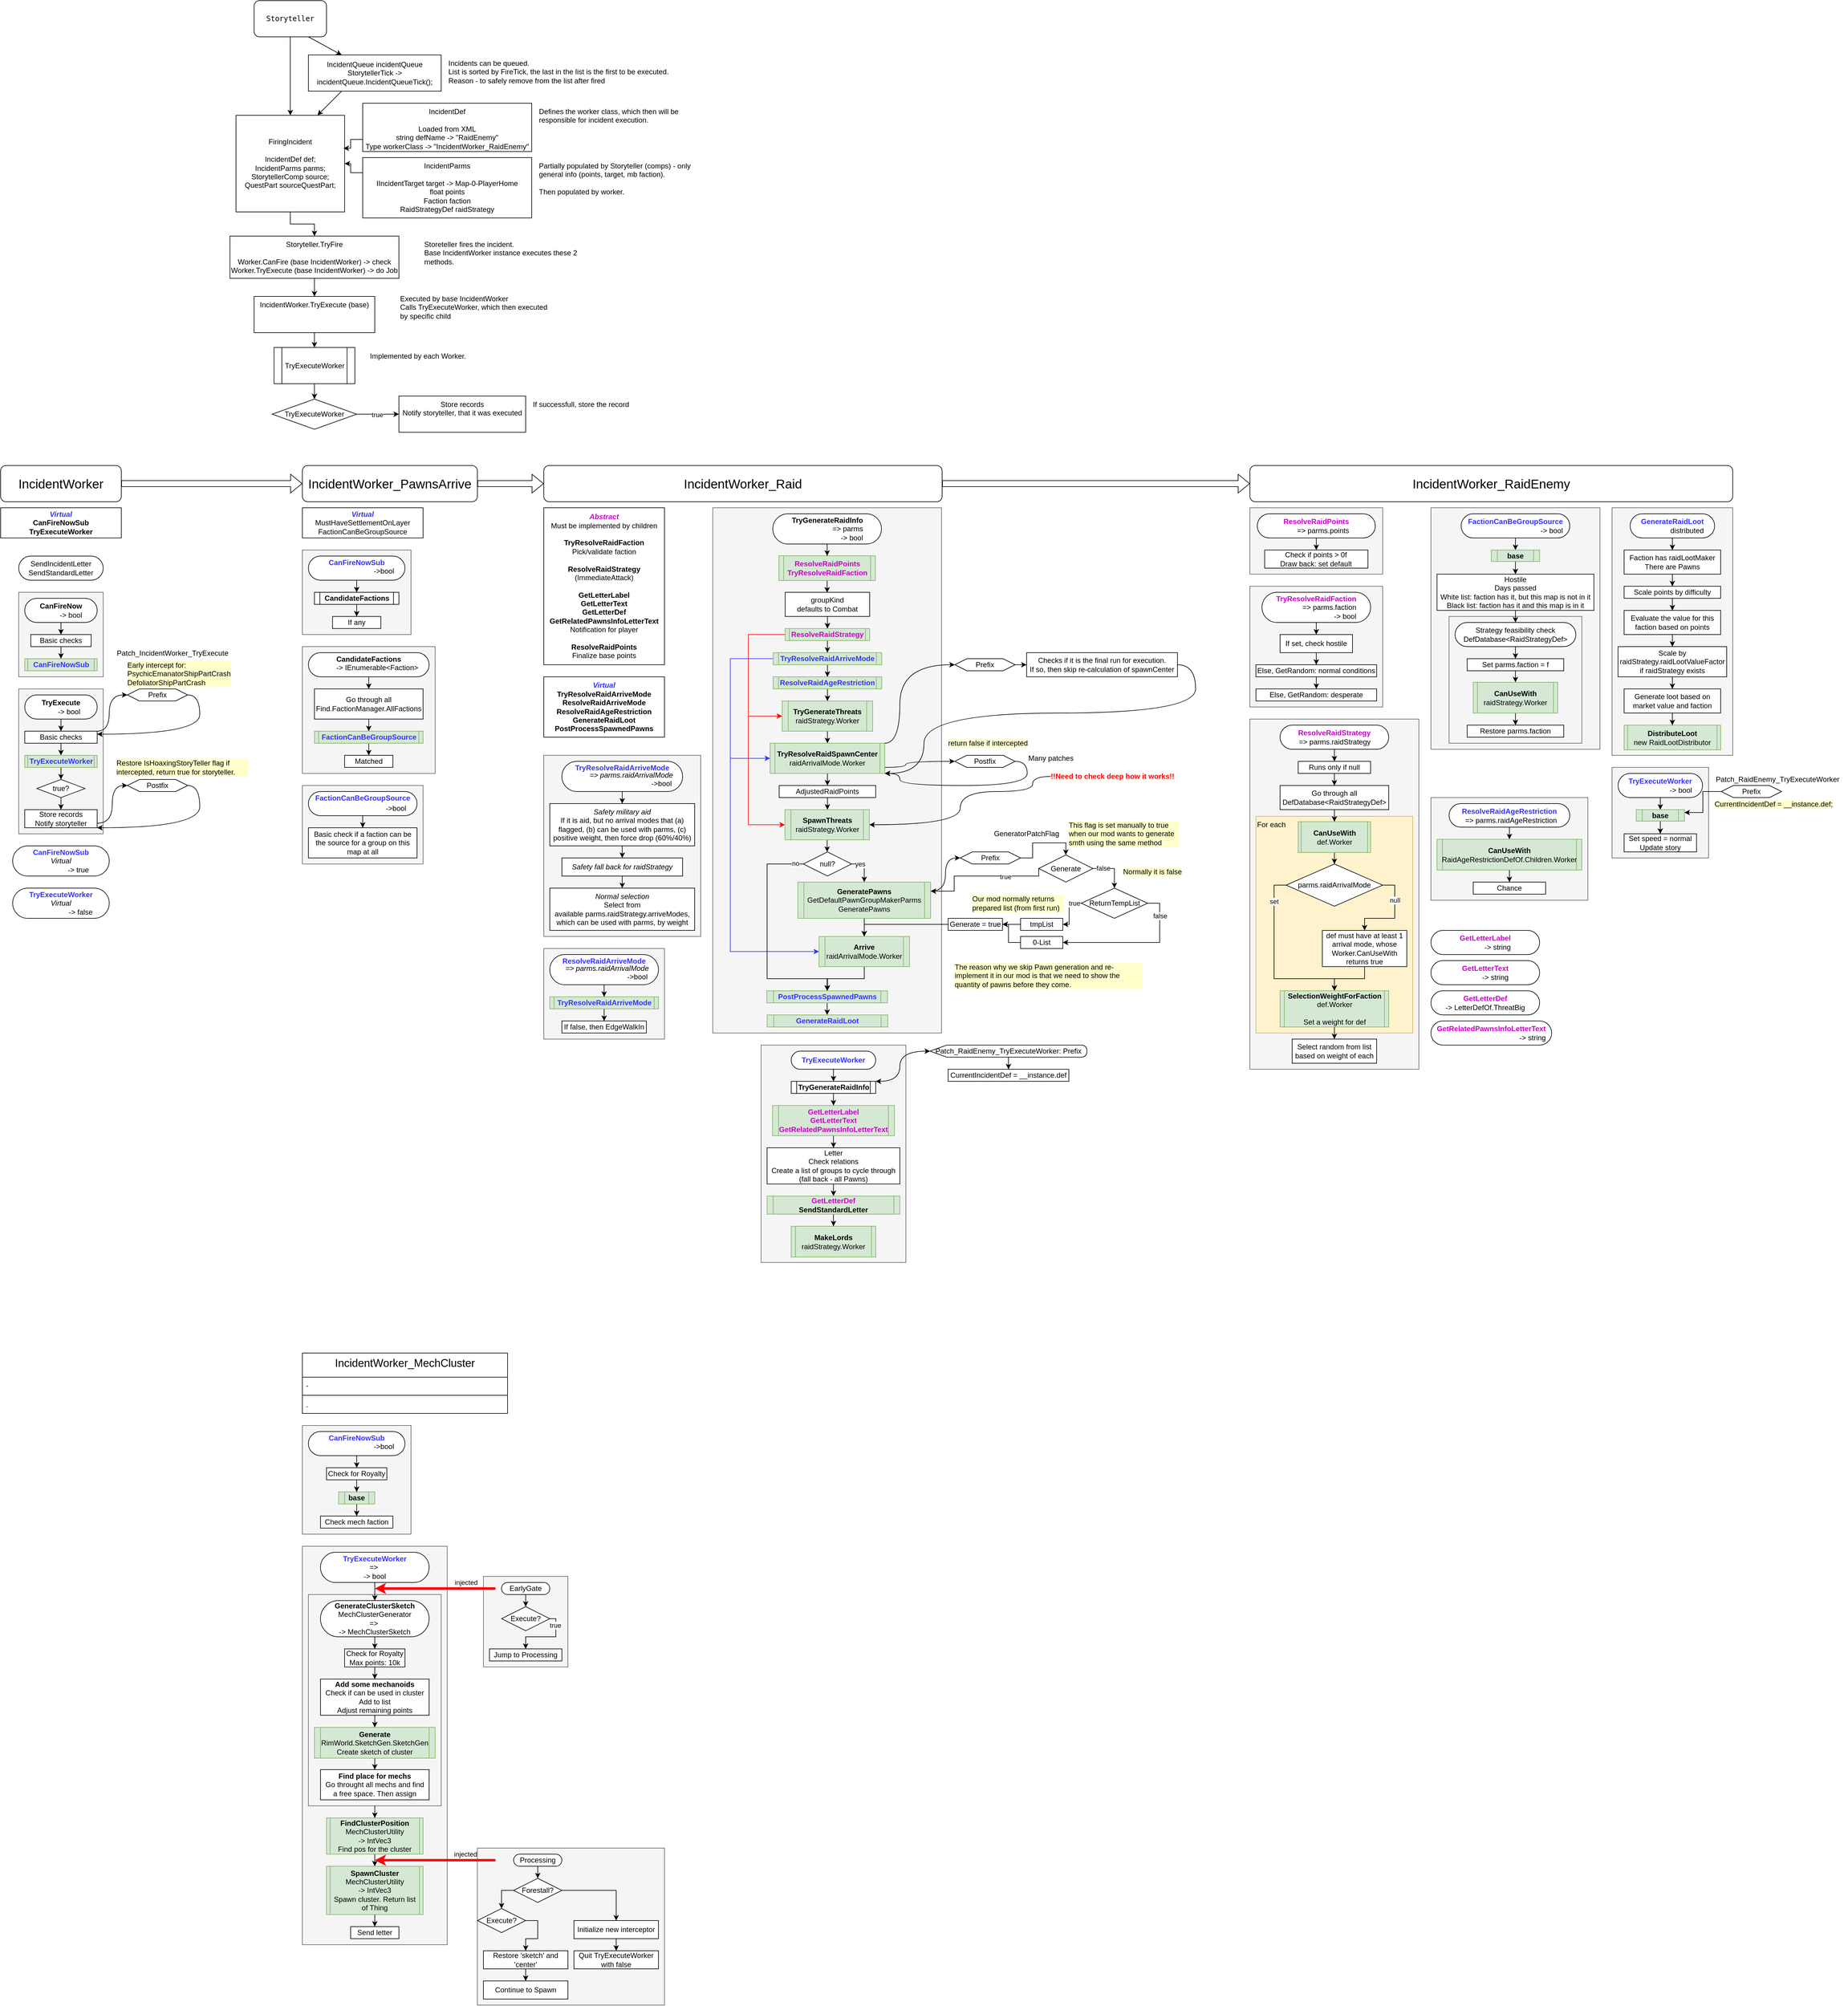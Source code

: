 <mxfile version="28.1.2">
  <diagram name="Page-1" id="fV3hQE0dxuffZx4B_WZl">
    <mxGraphModel dx="2015" dy="716" grid="1" gridSize="10" guides="0" tooltips="1" connect="1" arrows="0" fold="1" page="1" pageScale="1" pageWidth="827" pageHeight="1169" math="0" shadow="0">
      <root>
        <mxCell id="0" />
        <mxCell id="1" parent="0" />
        <mxCell id="8x1Pcddm2YBJ8NpfG5Pe-63" value="" style="group" vertex="1" connectable="0" parent="1">
          <mxGeometry x="450" y="3070" width="310" height="260" as="geometry" />
        </mxCell>
        <mxCell id="8x1Pcddm2YBJ8NpfG5Pe-48" value="" style="rounded=0;whiteSpace=wrap;html=1;fillColor=#f5f5f5;fontColor=#333333;strokeColor=#666666;" vertex="1" parent="8x1Pcddm2YBJ8NpfG5Pe-63">
          <mxGeometry width="310" height="260" as="geometry" />
        </mxCell>
        <mxCell id="8x1Pcddm2YBJ8NpfG5Pe-47" style="edgeStyle=orthogonalEdgeStyle;rounded=0;orthogonalLoop=1;jettySize=auto;html=1;exitX=0.5;exitY=0.5;exitDx=0;exitDy=10;exitPerimeter=0;" edge="1" parent="8x1Pcddm2YBJ8NpfG5Pe-63" source="8x1Pcddm2YBJ8NpfG5Pe-14" target="8x1Pcddm2YBJ8NpfG5Pe-33">
          <mxGeometry relative="1" as="geometry" />
        </mxCell>
        <mxCell id="8x1Pcddm2YBJ8NpfG5Pe-14" value="Processing" style="html=1;dashed=0;whiteSpace=wrap;shape=mxgraph.dfd.start" vertex="1" parent="8x1Pcddm2YBJ8NpfG5Pe-63">
          <mxGeometry x="60" y="10" width="80" height="20" as="geometry" />
        </mxCell>
        <mxCell id="8x1Pcddm2YBJ8NpfG5Pe-59" style="edgeStyle=orthogonalEdgeStyle;rounded=0;orthogonalLoop=1;jettySize=auto;html=1;exitX=1;exitY=0.5;exitDx=0;exitDy=0;" edge="1" parent="8x1Pcddm2YBJ8NpfG5Pe-63" source="8x1Pcddm2YBJ8NpfG5Pe-33" target="8x1Pcddm2YBJ8NpfG5Pe-34">
          <mxGeometry relative="1" as="geometry" />
        </mxCell>
        <mxCell id="8x1Pcddm2YBJ8NpfG5Pe-61" style="edgeStyle=orthogonalEdgeStyle;rounded=0;orthogonalLoop=1;jettySize=auto;html=1;exitX=0;exitY=0.5;exitDx=0;exitDy=0;" edge="1" parent="8x1Pcddm2YBJ8NpfG5Pe-63" source="8x1Pcddm2YBJ8NpfG5Pe-33" target="8x1Pcddm2YBJ8NpfG5Pe-60">
          <mxGeometry relative="1" as="geometry" />
        </mxCell>
        <mxCell id="8x1Pcddm2YBJ8NpfG5Pe-33" value="Forestall?" style="rhombus;whiteSpace=wrap;html=1;" vertex="1" parent="8x1Pcddm2YBJ8NpfG5Pe-63">
          <mxGeometry x="60" y="50" width="80" height="40" as="geometry" />
        </mxCell>
        <mxCell id="8x1Pcddm2YBJ8NpfG5Pe-37" style="edgeStyle=orthogonalEdgeStyle;rounded=0;orthogonalLoop=1;jettySize=auto;html=1;exitX=0.5;exitY=1;exitDx=0;exitDy=0;" edge="1" parent="8x1Pcddm2YBJ8NpfG5Pe-63" source="8x1Pcddm2YBJ8NpfG5Pe-34" target="8x1Pcddm2YBJ8NpfG5Pe-35">
          <mxGeometry relative="1" as="geometry" />
        </mxCell>
        <mxCell id="8x1Pcddm2YBJ8NpfG5Pe-34" value="Initialize new interceptor" style="rounded=0;whiteSpace=wrap;html=1;" vertex="1" parent="8x1Pcddm2YBJ8NpfG5Pe-63">
          <mxGeometry x="160" y="120" width="140" height="30" as="geometry" />
        </mxCell>
        <mxCell id="8x1Pcddm2YBJ8NpfG5Pe-35" value="&lt;font style=&quot;color: light-dark(rgb(0, 0, 0), rgb(0, 0, 0));&quot;&gt;Quit&amp;nbsp;&lt;font&gt;TryExecuteWorker with false&lt;/font&gt;&lt;/font&gt;" style="rounded=0;whiteSpace=wrap;html=1;" vertex="1" parent="8x1Pcddm2YBJ8NpfG5Pe-63">
          <mxGeometry x="160" y="170" width="140" height="30" as="geometry" />
        </mxCell>
        <mxCell id="8x1Pcddm2YBJ8NpfG5Pe-56" style="edgeStyle=orthogonalEdgeStyle;rounded=0;orthogonalLoop=1;jettySize=auto;html=1;exitX=0.5;exitY=1;exitDx=0;exitDy=0;" edge="1" parent="8x1Pcddm2YBJ8NpfG5Pe-63" source="8x1Pcddm2YBJ8NpfG5Pe-53" target="8x1Pcddm2YBJ8NpfG5Pe-54">
          <mxGeometry relative="1" as="geometry" />
        </mxCell>
        <mxCell id="8x1Pcddm2YBJ8NpfG5Pe-53" value="Restore &#39;sketch&#39; and &#39;center&#39;" style="rounded=0;whiteSpace=wrap;html=1;" vertex="1" parent="8x1Pcddm2YBJ8NpfG5Pe-63">
          <mxGeometry x="10" y="170" width="140" height="30" as="geometry" />
        </mxCell>
        <mxCell id="8x1Pcddm2YBJ8NpfG5Pe-54" value="Continue to Spawn" style="rounded=0;whiteSpace=wrap;html=1;" vertex="1" parent="8x1Pcddm2YBJ8NpfG5Pe-63">
          <mxGeometry x="10" y="220" width="140" height="30" as="geometry" />
        </mxCell>
        <mxCell id="8x1Pcddm2YBJ8NpfG5Pe-62" style="edgeStyle=orthogonalEdgeStyle;rounded=0;orthogonalLoop=1;jettySize=auto;html=1;exitX=1;exitY=0.5;exitDx=0;exitDy=0;" edge="1" parent="8x1Pcddm2YBJ8NpfG5Pe-63" source="8x1Pcddm2YBJ8NpfG5Pe-60" target="8x1Pcddm2YBJ8NpfG5Pe-53">
          <mxGeometry relative="1" as="geometry">
            <Array as="points">
              <mxPoint x="100" y="120" />
              <mxPoint x="100" y="150" />
              <mxPoint x="80" y="150" />
            </Array>
          </mxGeometry>
        </mxCell>
        <mxCell id="8x1Pcddm2YBJ8NpfG5Pe-60" value="Execute?" style="rhombus;whiteSpace=wrap;html=1;" vertex="1" parent="8x1Pcddm2YBJ8NpfG5Pe-63">
          <mxGeometry y="100" width="80" height="40" as="geometry" />
        </mxCell>
        <mxCell id="8x1Pcddm2YBJ8NpfG5Pe-32" value="" style="group" vertex="1" connectable="0" parent="1">
          <mxGeometry x="460" y="2620" width="140" height="150" as="geometry" />
        </mxCell>
        <mxCell id="8x1Pcddm2YBJ8NpfG5Pe-30" value="" style="rounded=0;whiteSpace=wrap;html=1;fillColor=#f5f5f5;fontColor=#333333;strokeColor=#666666;" vertex="1" parent="8x1Pcddm2YBJ8NpfG5Pe-32">
          <mxGeometry width="140" height="150" as="geometry" />
        </mxCell>
        <mxCell id="8x1Pcddm2YBJ8NpfG5Pe-28" style="edgeStyle=orthogonalEdgeStyle;rounded=0;orthogonalLoop=1;jettySize=auto;html=1;exitX=1;exitY=0.5;exitDx=0;exitDy=0;entryX=0.5;entryY=0;entryDx=0;entryDy=0;" edge="1" parent="8x1Pcddm2YBJ8NpfG5Pe-32" source="8x1Pcddm2YBJ8NpfG5Pe-4" target="8x1Pcddm2YBJ8NpfG5Pe-26">
          <mxGeometry relative="1" as="geometry">
            <Array as="points">
              <mxPoint x="120" y="70" />
              <mxPoint x="120" y="100" />
              <mxPoint x="70" y="100" />
            </Array>
          </mxGeometry>
        </mxCell>
        <mxCell id="8x1Pcddm2YBJ8NpfG5Pe-29" value="true" style="edgeLabel;html=1;align=center;verticalAlign=middle;resizable=0;points=[];" vertex="1" connectable="0" parent="8x1Pcddm2YBJ8NpfG5Pe-28">
          <mxGeometry x="-0.426" y="-1" relative="1" as="geometry">
            <mxPoint y="-11" as="offset" />
          </mxGeometry>
        </mxCell>
        <mxCell id="8x1Pcddm2YBJ8NpfG5Pe-4" value="Execute?" style="rhombus;whiteSpace=wrap;html=1;" vertex="1" parent="8x1Pcddm2YBJ8NpfG5Pe-32">
          <mxGeometry x="30" y="50" width="80" height="40" as="geometry" />
        </mxCell>
        <mxCell id="8x1Pcddm2YBJ8NpfG5Pe-13" style="edgeStyle=orthogonalEdgeStyle;rounded=0;orthogonalLoop=1;jettySize=auto;html=1;exitX=0.5;exitY=0.5;exitDx=0;exitDy=10;exitPerimeter=0;" edge="1" parent="8x1Pcddm2YBJ8NpfG5Pe-32" source="8x1Pcddm2YBJ8NpfG5Pe-11" target="8x1Pcddm2YBJ8NpfG5Pe-4">
          <mxGeometry relative="1" as="geometry" />
        </mxCell>
        <mxCell id="8x1Pcddm2YBJ8NpfG5Pe-11" value="EarlyGate" style="html=1;dashed=0;whiteSpace=wrap;shape=mxgraph.dfd.start" vertex="1" parent="8x1Pcddm2YBJ8NpfG5Pe-32">
          <mxGeometry x="30" y="10" width="80" height="20" as="geometry" />
        </mxCell>
        <mxCell id="8x1Pcddm2YBJ8NpfG5Pe-26" value="Jump to Processing" style="rounded=0;whiteSpace=wrap;html=1;" vertex="1" parent="8x1Pcddm2YBJ8NpfG5Pe-32">
          <mxGeometry x="10" y="120" width="120" height="20" as="geometry" />
        </mxCell>
        <mxCell id="DYolzxln7jAGXBVzfGWy-4" value="" style="group" parent="1" vertex="1" connectable="0">
          <mxGeometry x="840" y="850" width="379" height="870" as="geometry" />
        </mxCell>
        <mxCell id="v0YyFfMFPHar8UtoXrKx-92" value="" style="rounded=0;whiteSpace=wrap;html=1;fillColor=#f5f5f5;fontColor=#333333;strokeColor=#666666;" parent="DYolzxln7jAGXBVzfGWy-4" vertex="1">
          <mxGeometry width="379" height="870" as="geometry" />
        </mxCell>
        <mxCell id="v0YyFfMFPHar8UtoXrKx-281" style="edgeStyle=orthogonalEdgeStyle;rounded=0;orthogonalLoop=1;jettySize=auto;html=1;exitX=0.5;exitY=1;exitDx=0;exitDy=0;" parent="DYolzxln7jAGXBVzfGWy-4" source="v0YyFfMFPHar8UtoXrKx-279" target="v0YyFfMFPHar8UtoXrKx-49" edge="1">
          <mxGeometry relative="1" as="geometry" />
        </mxCell>
        <mxCell id="v0YyFfMFPHar8UtoXrKx-279" value="&lt;div&gt;&lt;span style=&quot;color: rgb(204, 0, 204);&quot;&gt;&lt;b&gt;ResolveRaidPoints&lt;/b&gt;&lt;/span&gt;&lt;/div&gt;&lt;div&gt;&lt;span style=&quot;color: rgb(204, 0, 204);&quot;&gt;&lt;b&gt;TryResolveRaidFaction&lt;/b&gt;&lt;/span&gt;&lt;/div&gt;" style="shape=process;whiteSpace=wrap;html=1;backgroundOutline=1;size=0.05;fillColor=#d5e8d4;strokeColor=#82b366;" parent="DYolzxln7jAGXBVzfGWy-4" vertex="1">
          <mxGeometry x="109.5" y="79.5" width="160" height="41" as="geometry" />
        </mxCell>
        <mxCell id="v0YyFfMFPHar8UtoXrKx-140" value="" style="edgeStyle=orthogonalEdgeStyle;rounded=0;orthogonalLoop=1;jettySize=auto;html=1;" parent="DYolzxln7jAGXBVzfGWy-4" source="v0YyFfMFPHar8UtoXrKx-138" edge="1">
          <mxGeometry relative="1" as="geometry">
            <mxPoint x="189.957" y="390" as="targetPoint" />
          </mxGeometry>
        </mxCell>
        <mxCell id="v0YyFfMFPHar8UtoXrKx-138" value="&lt;font style=&quot;color: rgb(0, 0, 0);&quot;&gt;&lt;b&gt;TryGenerateThreats&lt;/b&gt;&lt;/font&gt;&lt;div&gt;&lt;div&gt;&lt;span style=&quot;background-color: transparent;&quot;&gt;raidStrategy.Worker&lt;/span&gt;&lt;/div&gt;&lt;/div&gt;" style="shape=process;whiteSpace=wrap;html=1;backgroundOutline=1;fillColor=#d5e8d4;strokeColor=#82b366;size=0.067;" parent="DYolzxln7jAGXBVzfGWy-4" vertex="1">
          <mxGeometry x="115" y="320" width="150" height="50" as="geometry" />
        </mxCell>
        <mxCell id="v0YyFfMFPHar8UtoXrKx-53" value="" style="edgeStyle=orthogonalEdgeStyle;rounded=0;orthogonalLoop=1;jettySize=auto;html=1;" parent="DYolzxln7jAGXBVzfGWy-4" source="v0YyFfMFPHar8UtoXrKx-49" edge="1">
          <mxGeometry relative="1" as="geometry">
            <mxPoint x="190" y="200" as="targetPoint" />
          </mxGeometry>
        </mxCell>
        <mxCell id="v0YyFfMFPHar8UtoXrKx-54" value="" style="edgeStyle=orthogonalEdgeStyle;rounded=0;orthogonalLoop=1;jettySize=auto;html=1;" parent="DYolzxln7jAGXBVzfGWy-4" source="v0YyFfMFPHar8UtoXrKx-49" edge="1">
          <mxGeometry relative="1" as="geometry">
            <mxPoint x="190" y="200" as="targetPoint" />
          </mxGeometry>
        </mxCell>
        <mxCell id="v0YyFfMFPHar8UtoXrKx-49" value="&lt;font style=&quot;background-color: light-dark(#ffffff, var(--ge-dark-color, #121212)); color: rgb(0, 0, 0);&quot;&gt;groupKind&lt;/font&gt;&lt;div&gt;&lt;font style=&quot;background-color: light-dark(#ffffff, var(--ge-dark-color, #121212)); color: rgb(0, 0, 0);&quot;&gt;defaults to&amp;nbsp;Combat&lt;/font&gt;&lt;/div&gt;" style="rounded=0;whiteSpace=wrap;html=1;" parent="DYolzxln7jAGXBVzfGWy-4" vertex="1">
          <mxGeometry x="120" y="140" width="140" height="40" as="geometry" />
        </mxCell>
        <mxCell id="v0YyFfMFPHar8UtoXrKx-63" style="edgeStyle=orthogonalEdgeStyle;rounded=0;orthogonalLoop=1;jettySize=auto;html=1;exitX=0;exitY=0.5;exitDx=0;exitDy=0;strokeColor=#FF0000;" parent="DYolzxln7jAGXBVzfGWy-4" target="v0YyFfMFPHar8UtoXrKx-138" edge="1">
          <mxGeometry relative="1" as="geometry">
            <mxPoint x="120" y="210" as="sourcePoint" />
            <mxPoint x="110" y="345" as="targetPoint" />
            <Array as="points">
              <mxPoint x="59" y="210" />
              <mxPoint x="59" y="345" />
            </Array>
          </mxGeometry>
        </mxCell>
        <mxCell id="v0YyFfMFPHar8UtoXrKx-86" style="edgeStyle=orthogonalEdgeStyle;rounded=0;orthogonalLoop=1;jettySize=auto;html=1;exitX=0;exitY=0.5;exitDx=0;exitDy=0;strokeColor=#FF0000;" parent="DYolzxln7jAGXBVzfGWy-4" target="v0YyFfMFPHar8UtoXrKx-144" edge="1">
          <mxGeometry relative="1" as="geometry">
            <mxPoint x="120" y="210" as="sourcePoint" />
            <mxPoint x="100" y="525" as="targetPoint" />
            <Array as="points">
              <mxPoint x="59" y="210" />
              <mxPoint x="59" y="525" />
            </Array>
          </mxGeometry>
        </mxCell>
        <mxCell id="v0YyFfMFPHar8UtoXrKx-64" style="edgeStyle=orthogonalEdgeStyle;rounded=0;orthogonalLoop=1;jettySize=auto;html=1;exitX=0;exitY=0.5;exitDx=0;exitDy=0;strokeColor=#3333FF;" parent="DYolzxln7jAGXBVzfGWy-4" target="v0YyFfMFPHar8UtoXrKx-142" edge="1">
          <mxGeometry relative="1" as="geometry">
            <mxPoint x="100" y="415" as="targetPoint" />
            <Array as="points">
              <mxPoint x="29" y="250" />
              <mxPoint x="29" y="415" />
            </Array>
            <mxPoint x="100" y="250" as="sourcePoint" />
          </mxGeometry>
        </mxCell>
        <mxCell id="v0YyFfMFPHar8UtoXrKx-87" style="edgeStyle=orthogonalEdgeStyle;rounded=0;orthogonalLoop=1;jettySize=auto;html=1;exitX=0;exitY=0.5;exitDx=0;exitDy=0;strokeColor=#3333FF;" parent="DYolzxln7jAGXBVzfGWy-4" target="v0YyFfMFPHar8UtoXrKx-146" edge="1">
          <mxGeometry relative="1" as="geometry">
            <mxPoint x="171" y="735" as="targetPoint" />
            <Array as="points">
              <mxPoint x="29" y="250" />
              <mxPoint x="29" y="735" />
            </Array>
            <mxPoint x="100" y="250" as="sourcePoint" />
          </mxGeometry>
        </mxCell>
        <mxCell id="v0YyFfMFPHar8UtoXrKx-70" value="" style="edgeStyle=orthogonalEdgeStyle;rounded=0;orthogonalLoop=1;jettySize=auto;html=1;" parent="DYolzxln7jAGXBVzfGWy-4" source="v0YyFfMFPHar8UtoXrKx-68" edge="1">
          <mxGeometry relative="1" as="geometry">
            <mxPoint x="189.957" y="500" as="targetPoint" />
          </mxGeometry>
        </mxCell>
        <mxCell id="v0YyFfMFPHar8UtoXrKx-68" value="AdjustedRaidPoints" style="rounded=0;whiteSpace=wrap;html=1;" parent="DYolzxln7jAGXBVzfGWy-4" vertex="1">
          <mxGeometry x="110" y="460" width="160" height="20" as="geometry" />
        </mxCell>
        <mxCell id="v0YyFfMFPHar8UtoXrKx-74" style="edgeStyle=orthogonalEdgeStyle;rounded=0;orthogonalLoop=1;jettySize=auto;html=1;exitX=1;exitY=0.5;exitDx=0;exitDy=0;entryX=0.5;entryY=0;entryDx=0;entryDy=0;" parent="DYolzxln7jAGXBVzfGWy-4" source="v0YyFfMFPHar8UtoXrKx-71" edge="1">
          <mxGeometry relative="1" as="geometry">
            <mxPoint x="251" y="620" as="targetPoint" />
          </mxGeometry>
        </mxCell>
        <mxCell id="v0YyFfMFPHar8UtoXrKx-75" value="yes" style="edgeLabel;html=1;align=center;verticalAlign=middle;resizable=0;points=[];" parent="v0YyFfMFPHar8UtoXrKx-74" vertex="1" connectable="0">
          <mxGeometry x="-0.472" relative="1" as="geometry">
            <mxPoint as="offset" />
          </mxGeometry>
        </mxCell>
        <mxCell id="v0YyFfMFPHar8UtoXrKx-81" style="edgeStyle=orthogonalEdgeStyle;rounded=0;orthogonalLoop=1;jettySize=auto;html=1;exitX=0;exitY=0.5;exitDx=0;exitDy=0;" parent="DYolzxln7jAGXBVzfGWy-4" source="v0YyFfMFPHar8UtoXrKx-71" target="dDd5OGA8RlVPMjsbOSa7-169" edge="1">
          <mxGeometry relative="1" as="geometry">
            <Array as="points">
              <mxPoint x="90" y="590" />
              <mxPoint x="90" y="780" />
              <mxPoint x="190" y="780" />
            </Array>
          </mxGeometry>
        </mxCell>
        <mxCell id="v0YyFfMFPHar8UtoXrKx-82" value="no" style="edgeLabel;html=1;align=center;verticalAlign=middle;resizable=0;points=[];" parent="v0YyFfMFPHar8UtoXrKx-81" vertex="1" connectable="0">
          <mxGeometry x="-0.928" y="-1" relative="1" as="geometry">
            <mxPoint as="offset" />
          </mxGeometry>
        </mxCell>
        <mxCell id="v0YyFfMFPHar8UtoXrKx-71" value="null?" style="rhombus;whiteSpace=wrap;html=1;" parent="DYolzxln7jAGXBVzfGWy-4" vertex="1">
          <mxGeometry x="150" y="570" width="80" height="40" as="geometry" />
        </mxCell>
        <mxCell id="v0YyFfMFPHar8UtoXrKx-143" value="" style="edgeStyle=orthogonalEdgeStyle;rounded=0;orthogonalLoop=1;jettySize=auto;html=1;" parent="DYolzxln7jAGXBVzfGWy-4" source="v0YyFfMFPHar8UtoXrKx-142" target="v0YyFfMFPHar8UtoXrKx-68" edge="1">
          <mxGeometry relative="1" as="geometry" />
        </mxCell>
        <mxCell id="v0YyFfMFPHar8UtoXrKx-142" value="&lt;font style=&quot;color: rgb(0, 0, 0);&quot;&gt;&lt;b&gt;TryResolveRaidSpawnCenter&lt;/b&gt;&lt;/font&gt;&lt;div&gt;&lt;div&gt;&lt;span style=&quot;background-color: transparent;&quot;&gt;raidArrivalMode.Worker&lt;/span&gt;&lt;/div&gt;&lt;/div&gt;" style="shape=process;whiteSpace=wrap;html=1;backgroundOutline=1;fillColor=#d5e8d4;strokeColor=#82b366;size=0.043;" parent="DYolzxln7jAGXBVzfGWy-4" vertex="1">
          <mxGeometry x="95" y="390" width="190" height="50" as="geometry" />
        </mxCell>
        <mxCell id="dDd5OGA8RlVPMjsbOSa7-173" style="edgeStyle=orthogonalEdgeStyle;rounded=0;orthogonalLoop=1;jettySize=auto;html=1;exitX=0.5;exitY=1;exitDx=0;exitDy=0;" parent="DYolzxln7jAGXBVzfGWy-4" source="v0YyFfMFPHar8UtoXrKx-144" target="v0YyFfMFPHar8UtoXrKx-71" edge="1">
          <mxGeometry relative="1" as="geometry" />
        </mxCell>
        <mxCell id="v0YyFfMFPHar8UtoXrKx-144" value="&lt;div&gt;&lt;b&gt;SpawnThreats&lt;/b&gt;&lt;/div&gt;&lt;div&gt;&lt;span style=&quot;background-color: transparent;&quot;&gt;raidStrategy.Worker&lt;/span&gt;&lt;/div&gt;" style="shape=process;whiteSpace=wrap;html=1;backgroundOutline=1;fillColor=#d5e8d4;strokeColor=#82b366;size=0.071;" parent="DYolzxln7jAGXBVzfGWy-4" vertex="1">
          <mxGeometry x="119.5" y="500" width="140" height="50" as="geometry" />
        </mxCell>
        <mxCell id="dDd5OGA8RlVPMjsbOSa7-170" style="edgeStyle=orthogonalEdgeStyle;rounded=0;orthogonalLoop=1;jettySize=auto;html=1;exitX=0.5;exitY=1;exitDx=0;exitDy=0;" parent="DYolzxln7jAGXBVzfGWy-4" source="v0YyFfMFPHar8UtoXrKx-146" target="dDd5OGA8RlVPMjsbOSa7-169" edge="1">
          <mxGeometry relative="1" as="geometry" />
        </mxCell>
        <mxCell id="v0YyFfMFPHar8UtoXrKx-146" value="&lt;b&gt;Arrive&lt;/b&gt;&lt;div&gt;&lt;span style=&quot;background-color: transparent; color: light-dark(rgb(0, 0, 0), rgb(255, 255, 255));&quot;&gt;raidArrivalMode.Worker&lt;/span&gt;&lt;/div&gt;" style="shape=process;whiteSpace=wrap;html=1;backgroundOutline=1;fillColor=#d5e8d4;strokeColor=#82b366;size=0.067;" parent="DYolzxln7jAGXBVzfGWy-4" vertex="1">
          <mxGeometry x="176" y="710" width="150" height="50" as="geometry" />
        </mxCell>
        <mxCell id="v0YyFfMFPHar8UtoXrKx-149" value="" style="edgeStyle=orthogonalEdgeStyle;rounded=0;orthogonalLoop=1;jettySize=auto;html=1;" parent="DYolzxln7jAGXBVzfGWy-4" source="v0YyFfMFPHar8UtoXrKx-148" target="v0YyFfMFPHar8UtoXrKx-146" edge="1">
          <mxGeometry relative="1" as="geometry" />
        </mxCell>
        <mxCell id="v0YyFfMFPHar8UtoXrKx-148" value="&lt;b&gt;GeneratePawns&lt;/b&gt;&lt;div&gt;&lt;span style=&quot;background-color: transparent; color: light-dark(rgb(0, 0, 0), rgb(255, 255, 255));&quot;&gt;GetDefaultPawnGroupMakerParms&lt;/span&gt;&lt;/div&gt;&lt;div&gt;GeneratePawns&lt;/div&gt;" style="shape=process;whiteSpace=wrap;html=1;backgroundOutline=1;fillColor=#d5e8d4;strokeColor=#82b366;size=0.045;" parent="DYolzxln7jAGXBVzfGWy-4" vertex="1">
          <mxGeometry x="141" y="620" width="220" height="60" as="geometry" />
        </mxCell>
        <mxCell id="dDd5OGA8RlVPMjsbOSa7-156" style="edgeStyle=orthogonalEdgeStyle;rounded=0;orthogonalLoop=1;jettySize=auto;html=1;exitX=0.5;exitY=1;exitDx=0;exitDy=0;" parent="DYolzxln7jAGXBVzfGWy-4" source="v0YyFfMFPHar8UtoXrKx-282" target="dDd5OGA8RlVPMjsbOSa7-155" edge="1">
          <mxGeometry relative="1" as="geometry" />
        </mxCell>
        <mxCell id="v0YyFfMFPHar8UtoXrKx-282" value="&lt;span style=&quot;color: rgb(204, 0, 204);&quot;&gt;ResolveRaidStrategy&lt;/span&gt;" style="shape=process;whiteSpace=wrap;html=1;backgroundOutline=1;size=0.05;fontStyle=1;fillColor=#d5e8d4;strokeColor=#82b366;" parent="DYolzxln7jAGXBVzfGWy-4" vertex="1">
          <mxGeometry x="120" y="200" width="140" height="20" as="geometry" />
        </mxCell>
        <mxCell id="dDd5OGA8RlVPMjsbOSa7-159" style="edgeStyle=orthogonalEdgeStyle;rounded=0;orthogonalLoop=1;jettySize=auto;html=1;exitX=0.5;exitY=1;exitDx=0;exitDy=0;" parent="DYolzxln7jAGXBVzfGWy-4" source="dDd5OGA8RlVPMjsbOSa7-155" target="dDd5OGA8RlVPMjsbOSa7-158" edge="1">
          <mxGeometry relative="1" as="geometry" />
        </mxCell>
        <mxCell id="dDd5OGA8RlVPMjsbOSa7-155" value="&lt;span style=&quot;color: rgb(51, 51, 255);&quot;&gt;TryResolveRaidArriveMode&lt;/span&gt;" style="shape=process;whiteSpace=wrap;html=1;backgroundOutline=1;size=0.05;fontStyle=1;fillColor=#d5e8d4;strokeColor=#82b366;" parent="DYolzxln7jAGXBVzfGWy-4" vertex="1">
          <mxGeometry x="100" y="240" width="180" height="20" as="geometry" />
        </mxCell>
        <mxCell id="dDd5OGA8RlVPMjsbOSa7-160" style="edgeStyle=orthogonalEdgeStyle;rounded=0;orthogonalLoop=1;jettySize=auto;html=1;exitX=0.5;exitY=1;exitDx=0;exitDy=0;" parent="DYolzxln7jAGXBVzfGWy-4" source="dDd5OGA8RlVPMjsbOSa7-158" target="v0YyFfMFPHar8UtoXrKx-138" edge="1">
          <mxGeometry relative="1" as="geometry" />
        </mxCell>
        <mxCell id="dDd5OGA8RlVPMjsbOSa7-158" value="&lt;span style=&quot;color: rgb(51, 51, 255);&quot;&gt;ResolveRaidAgeRestriction&lt;/span&gt;" style="shape=process;whiteSpace=wrap;html=1;backgroundOutline=1;size=0.05;fontStyle=1;fillColor=#d5e8d4;strokeColor=#82b366;" parent="DYolzxln7jAGXBVzfGWy-4" vertex="1">
          <mxGeometry x="100" y="280" width="180" height="20" as="geometry" />
        </mxCell>
        <mxCell id="dDd5OGA8RlVPMjsbOSa7-172" style="edgeStyle=orthogonalEdgeStyle;rounded=0;orthogonalLoop=1;jettySize=auto;html=1;exitX=0.5;exitY=1;exitDx=0;exitDy=0;" parent="DYolzxln7jAGXBVzfGWy-4" source="dDd5OGA8RlVPMjsbOSa7-169" target="dDd5OGA8RlVPMjsbOSa7-171" edge="1">
          <mxGeometry relative="1" as="geometry" />
        </mxCell>
        <mxCell id="dDd5OGA8RlVPMjsbOSa7-169" value="&lt;b&gt;&lt;font style=&quot;color: rgb(51, 51, 255);&quot;&gt;PostProcessSpawnedPawns&lt;/font&gt;&lt;/b&gt;" style="shape=process;whiteSpace=wrap;html=1;backgroundOutline=1;fillColor=#d5e8d4;strokeColor=#82b366;size=0.056;" parent="DYolzxln7jAGXBVzfGWy-4" vertex="1">
          <mxGeometry x="89.5" y="800" width="200" height="20" as="geometry" />
        </mxCell>
        <mxCell id="dDd5OGA8RlVPMjsbOSa7-171" value="&lt;b&gt;&lt;font style=&quot;color: rgb(51, 51, 255);&quot;&gt;GenerateRaidLoot&lt;/font&gt;&lt;/b&gt;" style="shape=process;whiteSpace=wrap;html=1;backgroundOutline=1;fillColor=#d5e8d4;strokeColor=#82b366;size=0.056;" parent="DYolzxln7jAGXBVzfGWy-4" vertex="1">
          <mxGeometry x="90" y="840" width="200" height="20" as="geometry" />
        </mxCell>
        <mxCell id="DYolzxln7jAGXBVzfGWy-3" style="edgeStyle=orthogonalEdgeStyle;rounded=0;orthogonalLoop=1;jettySize=auto;html=1;exitX=0.5;exitY=0.5;exitDx=0;exitDy=25;exitPerimeter=0;" parent="DYolzxln7jAGXBVzfGWy-4" source="dDd5OGA8RlVPMjsbOSa7-195" target="v0YyFfMFPHar8UtoXrKx-279" edge="1">
          <mxGeometry relative="1" as="geometry" />
        </mxCell>
        <mxCell id="dDd5OGA8RlVPMjsbOSa7-195" value="&lt;b&gt;TryGenerateRaidInfo&lt;/b&gt;&lt;br&gt;&lt;div style=&quot;text-align: right;&quot;&gt;&lt;span style=&quot;background-color: transparent;&quot;&gt;=&amp;gt;&amp;nbsp;parms&lt;/span&gt;&lt;/div&gt;&lt;div style=&quot;text-align: right;&quot;&gt;-&amp;gt; bool&lt;span style=&quot;background-color: transparent;&quot;&gt;&lt;/span&gt;&lt;/div&gt;" style="html=1;dashed=0;whiteSpace=wrap;shape=mxgraph.dfd.start" parent="DYolzxln7jAGXBVzfGWy-4" vertex="1">
          <mxGeometry x="99.5" y="10" width="180" height="50" as="geometry" />
        </mxCell>
        <mxCell id="9xvX5aYy29unOBB1nH0w-16" style="edgeStyle=orthogonalEdgeStyle;rounded=0;orthogonalLoop=1;jettySize=auto;html=1;exitX=1;exitY=0;exitDx=0;exitDy=0;entryX=0;entryY=0.5;entryDx=0;entryDy=0;curved=1;" parent="DYolzxln7jAGXBVzfGWy-4" source="v0YyFfMFPHar8UtoXrKx-142" target="9xvX5aYy29unOBB1nH0w-15" edge="1">
          <mxGeometry relative="1" as="geometry">
            <Array as="points">
              <mxPoint x="310" y="390" />
              <mxPoint x="310" y="260" />
            </Array>
          </mxGeometry>
        </mxCell>
        <mxCell id="9xvX5aYy29unOBB1nH0w-5" style="edgeStyle=orthogonalEdgeStyle;rounded=0;orthogonalLoop=1;jettySize=auto;html=1;exitX=1.002;exitY=0.8;exitDx=0;exitDy=0;entryX=0;entryY=0.5;entryDx=0;entryDy=0;curved=1;exitPerimeter=0;" parent="DYolzxln7jAGXBVzfGWy-4" source="v0YyFfMFPHar8UtoXrKx-142" target="dDd5OGA8RlVPMjsbOSa7-224" edge="1">
          <mxGeometry relative="1" as="geometry">
            <Array as="points">
              <mxPoint x="320" y="430" />
              <mxPoint x="320" y="420" />
            </Array>
          </mxGeometry>
        </mxCell>
        <mxCell id="dDd5OGA8RlVPMjsbOSa7-258" style="edgeStyle=orthogonalEdgeStyle;rounded=0;orthogonalLoop=1;jettySize=auto;html=1;exitX=0;exitY=0.5;exitDx=0;exitDy=0;entryX=0.5;entryY=0;entryDx=0;entryDy=0;" parent="DYolzxln7jAGXBVzfGWy-4" source="dDd5OGA8RlVPMjsbOSa7-255" target="v0YyFfMFPHar8UtoXrKx-146" edge="1">
          <mxGeometry relative="1" as="geometry" />
        </mxCell>
        <mxCell id="MPz2nJt2sgB7jwvgVszr-1" value="&lt;code data-end=&quot;301&quot; data-start=&quot;288&quot;&gt;Storyteller&lt;/code&gt;" style="rounded=1;whiteSpace=wrap;html=1;" parent="1" vertex="1">
          <mxGeometry x="80" y="10" width="120" height="60" as="geometry" />
        </mxCell>
        <mxCell id="MPz2nJt2sgB7jwvgVszr-2" value="&lt;div&gt;IncidentQueue incidentQueue&lt;/div&gt;&lt;div&gt;StorytellerTick -&amp;gt; incidentQueue.IncidentQueueTick();&lt;/div&gt;" style="rounded=0;whiteSpace=wrap;html=1;" parent="1" vertex="1">
          <mxGeometry x="170" y="100" width="220" height="60" as="geometry" />
        </mxCell>
        <mxCell id="MPz2nJt2sgB7jwvgVszr-24" value="" style="edgeStyle=orthogonalEdgeStyle;rounded=0;orthogonalLoop=1;jettySize=auto;html=1;" parent="1" source="MPz2nJt2sgB7jwvgVszr-3" target="MPz2nJt2sgB7jwvgVszr-23" edge="1">
          <mxGeometry relative="1" as="geometry" />
        </mxCell>
        <mxCell id="MPz2nJt2sgB7jwvgVszr-3" value="&lt;div&gt;FiringIncident&lt;/div&gt;&lt;div&gt;&lt;br&gt;&lt;/div&gt;&lt;div&gt;IncidentDef def;&lt;/div&gt;&lt;div&gt;IncidentParms parms;&lt;/div&gt;&lt;div&gt;StorytellerComp source;&lt;/div&gt;&lt;div&gt;QuestPart sourceQuestPart;&lt;/div&gt;" style="rounded=0;whiteSpace=wrap;html=1;" parent="1" vertex="1">
          <mxGeometry x="50" y="200" width="180" height="160" as="geometry" />
        </mxCell>
        <mxCell id="MPz2nJt2sgB7jwvgVszr-4" value="" style="endArrow=classic;html=1;rounded=0;exitX=0.75;exitY=1;exitDx=0;exitDy=0;entryX=0.25;entryY=0;entryDx=0;entryDy=0;" parent="1" source="MPz2nJt2sgB7jwvgVszr-1" target="MPz2nJt2sgB7jwvgVszr-2" edge="1">
          <mxGeometry width="50" height="50" relative="1" as="geometry">
            <mxPoint x="320" y="290" as="sourcePoint" />
            <mxPoint x="370" y="240" as="targetPoint" />
          </mxGeometry>
        </mxCell>
        <mxCell id="MPz2nJt2sgB7jwvgVszr-5" value="" style="endArrow=classic;html=1;rounded=0;exitX=0.5;exitY=1;exitDx=0;exitDy=0;entryX=0.5;entryY=0;entryDx=0;entryDy=0;" parent="1" source="MPz2nJt2sgB7jwvgVszr-1" target="MPz2nJt2sgB7jwvgVszr-3" edge="1">
          <mxGeometry width="50" height="50" relative="1" as="geometry">
            <mxPoint x="90" y="170" as="sourcePoint" />
            <mxPoint x="140" y="120" as="targetPoint" />
          </mxGeometry>
        </mxCell>
        <mxCell id="MPz2nJt2sgB7jwvgVszr-6" value="" style="endArrow=classic;html=1;rounded=0;exitX=0.25;exitY=1;exitDx=0;exitDy=0;entryX=0.75;entryY=0;entryDx=0;entryDy=0;" parent="1" source="MPz2nJt2sgB7jwvgVszr-2" target="MPz2nJt2sgB7jwvgVszr-3" edge="1">
          <mxGeometry width="50" height="50" relative="1" as="geometry">
            <mxPoint x="230" y="270" as="sourcePoint" />
            <mxPoint x="280" y="220" as="targetPoint" />
          </mxGeometry>
        </mxCell>
        <mxCell id="MPz2nJt2sgB7jwvgVszr-7" value="&lt;div&gt;Incidents can be queued.&lt;/div&gt;&lt;div&gt;List is sorted by FireTick, the last in the list is the first to be executed.&lt;/div&gt;&lt;div&gt;&lt;span style=&quot;background-color: transparent; color: light-dark(rgb(0, 0, 0), rgb(255, 255, 255));&quot;&gt;Reason - to safely remove from the list after fired&lt;/span&gt;&lt;/div&gt;" style="text;html=1;align=left;verticalAlign=top;whiteSpace=wrap;rounded=0;labelPosition=center;verticalLabelPosition=middle;" parent="1" vertex="1">
          <mxGeometry x="400" y="100" width="380" height="50" as="geometry" />
        </mxCell>
        <mxCell id="MPz2nJt2sgB7jwvgVszr-22" value="" style="edgeStyle=orthogonalEdgeStyle;rounded=0;orthogonalLoop=1;jettySize=auto;html=1;entryX=0.99;entryY=0.341;entryDx=0;entryDy=0;entryPerimeter=0;exitX=0;exitY=0.75;exitDx=0;exitDy=0;" parent="1" source="MPz2nJt2sgB7jwvgVszr-8" target="MPz2nJt2sgB7jwvgVszr-3" edge="1">
          <mxGeometry relative="1" as="geometry">
            <Array as="points">
              <mxPoint x="240" y="240" />
              <mxPoint x="240" y="255" />
            </Array>
          </mxGeometry>
        </mxCell>
        <mxCell id="MPz2nJt2sgB7jwvgVszr-8" value="&lt;div&gt;IncidentDef&lt;/div&gt;&lt;div&gt;&lt;br&gt;&lt;/div&gt;&lt;div&gt;Loaded from XML&lt;/div&gt;&lt;div&gt;string defName -&amp;gt; &quot;RaidEnemy&quot;&lt;/div&gt;&lt;div&gt;Type workerClass -&amp;gt; &quot;IncidentWorker_RaidEnemy&quot;&lt;/div&gt;" style="rounded=0;whiteSpace=wrap;html=1;verticalAlign=top;fontSize=12;" parent="1" vertex="1">
          <mxGeometry x="260" y="180" width="280" height="80" as="geometry" />
        </mxCell>
        <mxCell id="MPz2nJt2sgB7jwvgVszr-10" value="&lt;div align=&quot;left&quot;&gt;Defines the worker class, which then will be responsible for incident execution.&lt;/div&gt;" style="text;html=1;align=left;verticalAlign=top;whiteSpace=wrap;rounded=0;labelPosition=center;verticalLabelPosition=middle;" parent="1" vertex="1">
          <mxGeometry x="550" y="180" width="250" height="50" as="geometry" />
        </mxCell>
        <mxCell id="MPz2nJt2sgB7jwvgVszr-21" value="" style="edgeStyle=orthogonalEdgeStyle;rounded=0;orthogonalLoop=1;jettySize=auto;html=1;exitX=0;exitY=0.25;exitDx=0;exitDy=0;" parent="1" source="MPz2nJt2sgB7jwvgVszr-13" target="MPz2nJt2sgB7jwvgVszr-3" edge="1">
          <mxGeometry relative="1" as="geometry" />
        </mxCell>
        <mxCell id="MPz2nJt2sgB7jwvgVszr-13" value="&lt;div&gt;IncidentParms&lt;/div&gt;&lt;div&gt;&lt;br&gt;&lt;/div&gt;&lt;div&gt;IIncidentTarget target -&amp;gt; Map-0-PlayerHome&lt;/div&gt;&lt;div&gt;float points&lt;/div&gt;&lt;div&gt;Faction faction&lt;/div&gt;&lt;div&gt;RaidStrategyDef raidStrategy&lt;/div&gt;" style="rounded=0;whiteSpace=wrap;html=1;verticalAlign=top;" parent="1" vertex="1">
          <mxGeometry x="260" y="270" width="280" height="100" as="geometry" />
        </mxCell>
        <mxCell id="MPz2nJt2sgB7jwvgVszr-18" value="&lt;div&gt;Partially populated by Storyteller (comps) - only general info (points, target, mb faction).&lt;/div&gt;&lt;div&gt;&lt;br&gt;&lt;/div&gt;&lt;div&gt;Then populated by worker.&lt;/div&gt;" style="text;html=1;align=left;verticalAlign=top;whiteSpace=wrap;rounded=0;" parent="1" vertex="1">
          <mxGeometry x="550" y="270" width="260" height="80" as="geometry" />
        </mxCell>
        <mxCell id="MPz2nJt2sgB7jwvgVszr-26" value="" style="edgeStyle=orthogonalEdgeStyle;rounded=0;orthogonalLoop=1;jettySize=auto;html=1;" parent="1" source="MPz2nJt2sgB7jwvgVszr-23" target="MPz2nJt2sgB7jwvgVszr-25" edge="1">
          <mxGeometry relative="1" as="geometry" />
        </mxCell>
        <mxCell id="MPz2nJt2sgB7jwvgVszr-23" value="&lt;div&gt;Storyteller.TryFire&lt;/div&gt;&lt;div&gt;&lt;br&gt;&lt;/div&gt;&lt;div&gt;Worker.CanFire (base IncidentWorker) -&amp;gt; check&lt;/div&gt;&lt;div&gt;Worker.TryExecute (base IncidentWorker) -&amp;gt; do Job&lt;/div&gt;&lt;div&gt;&lt;br&gt;&lt;/div&gt;&lt;div&gt;&lt;br&gt;&lt;/div&gt;" style="whiteSpace=wrap;html=1;rounded=0;verticalAlign=top;" parent="1" vertex="1">
          <mxGeometry x="40" y="400" width="280" height="70" as="geometry" />
        </mxCell>
        <mxCell id="MPz2nJt2sgB7jwvgVszr-49" value="" style="edgeStyle=orthogonalEdgeStyle;rounded=0;orthogonalLoop=1;jettySize=auto;html=1;" parent="1" source="MPz2nJt2sgB7jwvgVszr-25" target="MPz2nJt2sgB7jwvgVszr-47" edge="1">
          <mxGeometry relative="1" as="geometry" />
        </mxCell>
        <mxCell id="MPz2nJt2sgB7jwvgVszr-25" value="IncidentWorker.TryExecute (base)" style="whiteSpace=wrap;html=1;verticalAlign=top;rounded=0;" parent="1" vertex="1">
          <mxGeometry x="80" y="500" width="200" height="60" as="geometry" />
        </mxCell>
        <mxCell id="MPz2nJt2sgB7jwvgVszr-27" value="&lt;div&gt;Storeteller fires the incident.&lt;/div&gt;&lt;div&gt;Base&amp;nbsp;IncidentWorker instance executes these 2 methods.&lt;/div&gt;" style="text;html=1;align=left;verticalAlign=top;whiteSpace=wrap;rounded=0;" parent="1" vertex="1">
          <mxGeometry x="360" y="400" width="260" height="70" as="geometry" />
        </mxCell>
        <mxCell id="MPz2nJt2sgB7jwvgVszr-32" value="&lt;div&gt;Executed by base&amp;nbsp;IncidentWorker&lt;/div&gt;&lt;div&gt;Calls TryExecuteWorker, which then executed by specific child&lt;/div&gt;" style="text;html=1;align=left;verticalAlign=top;whiteSpace=wrap;rounded=0;" parent="1" vertex="1">
          <mxGeometry x="320" y="490" width="260" height="50" as="geometry" />
        </mxCell>
        <mxCell id="MPz2nJt2sgB7jwvgVszr-33" value="&lt;div&gt;Store records&lt;/div&gt;&lt;div&gt;Notify storyteller, that it was executed&lt;/div&gt;" style="whiteSpace=wrap;html=1;verticalAlign=top;rounded=0;" parent="1" vertex="1">
          <mxGeometry x="320" y="665" width="210" height="60" as="geometry" />
        </mxCell>
        <mxCell id="MPz2nJt2sgB7jwvgVszr-39" value="If successfull, store the record" style="text;html=1;align=left;verticalAlign=top;whiteSpace=wrap;rounded=0;" parent="1" vertex="1">
          <mxGeometry x="540" y="665" width="220" height="50" as="geometry" />
        </mxCell>
        <mxCell id="MPz2nJt2sgB7jwvgVszr-40" value="TryExecuteWorker" style="rhombus;whiteSpace=wrap;html=1;" parent="1" vertex="1">
          <mxGeometry x="110" y="670" width="140" height="50" as="geometry" />
        </mxCell>
        <mxCell id="MPz2nJt2sgB7jwvgVszr-43" value="" style="endArrow=classic;html=1;rounded=0;entryX=0;entryY=0.5;entryDx=0;entryDy=0;exitX=1;exitY=0.5;exitDx=0;exitDy=0;" parent="1" source="MPz2nJt2sgB7jwvgVszr-40" target="MPz2nJt2sgB7jwvgVszr-33" edge="1">
          <mxGeometry width="50" height="50" relative="1" as="geometry">
            <mxPoint x="300" y="720" as="sourcePoint" />
            <mxPoint x="350" y="670" as="targetPoint" />
          </mxGeometry>
        </mxCell>
        <mxCell id="MPz2nJt2sgB7jwvgVszr-44" value="true" style="edgeLabel;html=1;align=center;verticalAlign=middle;resizable=0;points=[];" parent="MPz2nJt2sgB7jwvgVszr-43" vertex="1" connectable="0">
          <mxGeometry x="-0.029" y="-1" relative="1" as="geometry">
            <mxPoint as="offset" />
          </mxGeometry>
        </mxCell>
        <mxCell id="MPz2nJt2sgB7jwvgVszr-53" value="" style="edgeStyle=orthogonalEdgeStyle;rounded=0;orthogonalLoop=1;jettySize=auto;html=1;" parent="1" source="MPz2nJt2sgB7jwvgVszr-47" target="MPz2nJt2sgB7jwvgVszr-40" edge="1">
          <mxGeometry relative="1" as="geometry" />
        </mxCell>
        <mxCell id="MPz2nJt2sgB7jwvgVszr-47" value="TryExecuteWorker" style="shape=process;whiteSpace=wrap;html=1;backgroundOutline=1;" parent="1" vertex="1">
          <mxGeometry x="113" y="584.5" width="134" height="60" as="geometry" />
        </mxCell>
        <mxCell id="MPz2nJt2sgB7jwvgVszr-54" value="Implemented by each Worker." style="text;html=1;align=left;verticalAlign=top;whiteSpace=wrap;rounded=0;" parent="1" vertex="1">
          <mxGeometry x="270" y="585" width="260" height="50" as="geometry" />
        </mxCell>
        <mxCell id="v0YyFfMFPHar8UtoXrKx-1" value="&lt;font style=&quot;font-size: 21px;&quot;&gt;IncidentWorker&lt;/font&gt;" style="rounded=1;whiteSpace=wrap;html=1;" parent="1" vertex="1">
          <mxGeometry x="-340" y="780" width="200" height="60" as="geometry" />
        </mxCell>
        <mxCell id="v0YyFfMFPHar8UtoXrKx-23" value="" style="edgeStyle=orthogonalEdgeStyle;rounded=0;orthogonalLoop=1;jettySize=auto;html=1;shape=flexArrow;" parent="1" source="v0YyFfMFPHar8UtoXrKx-4" target="v0YyFfMFPHar8UtoXrKx-22" edge="1">
          <mxGeometry relative="1" as="geometry" />
        </mxCell>
        <mxCell id="v0YyFfMFPHar8UtoXrKx-4" value="&lt;font style=&quot;font-size: 21px;&quot;&gt;IncidentWorker_PawnsArrive&lt;/font&gt;" style="rounded=1;whiteSpace=wrap;html=1;" parent="1" vertex="1">
          <mxGeometry x="160" y="780" width="290" height="60" as="geometry" />
        </mxCell>
        <mxCell id="v0YyFfMFPHar8UtoXrKx-15" value="" style="shape=flexArrow;endArrow=classic;html=1;rounded=0;exitX=1;exitY=0.5;exitDx=0;exitDy=0;entryX=0;entryY=0.5;entryDx=0;entryDy=0;" parent="1" source="v0YyFfMFPHar8UtoXrKx-1" target="v0YyFfMFPHar8UtoXrKx-4" edge="1">
          <mxGeometry width="50" height="50" relative="1" as="geometry">
            <mxPoint x="210" y="800" as="sourcePoint" />
            <mxPoint x="260" y="750" as="targetPoint" />
          </mxGeometry>
        </mxCell>
        <mxCell id="v0YyFfMFPHar8UtoXrKx-154" value="" style="edgeStyle=orthogonalEdgeStyle;rounded=0;orthogonalLoop=1;jettySize=auto;html=1;shape=flexArrow;" parent="1" source="v0YyFfMFPHar8UtoXrKx-22" target="v0YyFfMFPHar8UtoXrKx-153" edge="1">
          <mxGeometry relative="1" as="geometry" />
        </mxCell>
        <mxCell id="v0YyFfMFPHar8UtoXrKx-22" value="&lt;font&gt;IncidentWorker_Raid&lt;/font&gt;" style="rounded=1;whiteSpace=wrap;html=1;fontSize=21;" parent="1" vertex="1">
          <mxGeometry x="560" y="780" width="660" height="60" as="geometry" />
        </mxCell>
        <mxCell id="v0YyFfMFPHar8UtoXrKx-25" value="&lt;div&gt;&lt;i&gt;&lt;b&gt;&lt;font style=&quot;color: rgb(51, 51, 255);&quot;&gt;Virtual&lt;/font&gt;&lt;/b&gt;&lt;/i&gt;&lt;/div&gt;MustHaveSettlementOnLayer&lt;div&gt;FactionCanBeGroupSource&lt;/div&gt;" style="rounded=0;whiteSpace=wrap;html=1;" parent="1" vertex="1">
          <mxGeometry x="160" y="850" width="200" height="50" as="geometry" />
        </mxCell>
        <mxCell id="v0YyFfMFPHar8UtoXrKx-26" value="&lt;i&gt;&lt;b&gt;&lt;font style=&quot;color: rgb(204, 0, 204);&quot;&gt;Abstract&lt;/font&gt;&lt;/b&gt;&lt;/i&gt;&lt;div&gt;Must be implemented by children&lt;/div&gt;&lt;div&gt;&lt;br&gt;&lt;div&gt;&lt;b&gt;TryResolveRaidFaction&lt;/b&gt;&lt;/div&gt;&lt;div&gt;Pick/validate faction&lt;/div&gt;&lt;div&gt;&lt;br&gt;&lt;/div&gt;&lt;div&gt;&lt;b&gt;ResolveRaidStrategy&lt;/b&gt;&lt;/div&gt;&lt;/div&gt;&lt;div&gt;(ImmediateAttack)&lt;/div&gt;&lt;div&gt;&lt;br&gt;&lt;/div&gt;&lt;div&gt;&lt;b&gt;GetLetterLabel&lt;/b&gt;&lt;/div&gt;&lt;div&gt;&lt;b&gt;GetLetterText&lt;/b&gt;&lt;/div&gt;&lt;div&gt;&lt;b&gt;GetLetterDef&lt;/b&gt;&lt;/div&gt;&lt;div&gt;&lt;b&gt;GetRelatedPawnsInfoLetterText&lt;/b&gt;&lt;/div&gt;&lt;div&gt;Notification for player&lt;/div&gt;&lt;div&gt;&lt;br&gt;&lt;/div&gt;&lt;div&gt;&lt;b&gt;ResolveRaidPoints&lt;/b&gt;&lt;/div&gt;&lt;div&gt;Finalize base points&lt;/div&gt;" style="rounded=0;whiteSpace=wrap;html=1;verticalAlign=middle;" parent="1" vertex="1">
          <mxGeometry x="560" y="850" width="200" height="260" as="geometry" />
        </mxCell>
        <mxCell id="v0YyFfMFPHar8UtoXrKx-42" value="&lt;div&gt;&lt;i&gt;&lt;b&gt;&lt;font style=&quot;color: rgb(51, 51, 255);&quot;&gt;Virtual&lt;/font&gt;&lt;/b&gt;&lt;/i&gt;&lt;/div&gt;&lt;div&gt;&lt;font style=&quot;color: light-dark(rgb(0, 0, 0), rgb(0, 0, 0));&quot;&gt;&lt;b style=&quot;&quot;&gt;TryResolveRaidArriveMode&lt;/b&gt;&lt;/font&gt;&lt;/div&gt;&lt;div&gt;&lt;font style=&quot;&quot;&gt;&lt;b&gt;ResolveRaidArriveMode&lt;/b&gt;&lt;/font&gt;&lt;/div&gt;&lt;div&gt;&lt;b&gt;ResolveRaidAgeRestriction&lt;/b&gt;&lt;/div&gt;&lt;b&gt;GenerateRaidLoot&lt;/b&gt;&lt;div&gt;&lt;b&gt;PostProcessSpawnedPawns&lt;/b&gt;&lt;/div&gt;" style="rounded=0;whiteSpace=wrap;html=1;" parent="1" vertex="1">
          <mxGeometry x="560" y="1130" width="200" height="100" as="geometry" />
        </mxCell>
        <mxCell id="v0YyFfMFPHar8UtoXrKx-153" value="&lt;font style=&quot;font-size: 21px;&quot;&gt;IncidentWorker_RaidEnemy&lt;/font&gt;" style="whiteSpace=wrap;html=1;fontSize=16;rounded=1;" parent="1" vertex="1">
          <mxGeometry x="1730" y="780" width="800" height="60" as="geometry" />
        </mxCell>
        <mxCell id="v0YyFfMFPHar8UtoXrKx-278" value="" style="group" parent="1" vertex="1" connectable="0">
          <mxGeometry x="1730" y="840" width="220" height="120" as="geometry" />
        </mxCell>
        <mxCell id="v0YyFfMFPHar8UtoXrKx-277" value="" style="rounded=0;whiteSpace=wrap;html=1;fillColor=#f5f5f5;fontColor=#333333;strokeColor=#666666;" parent="v0YyFfMFPHar8UtoXrKx-278" vertex="1">
          <mxGeometry y="10" width="220" height="110" as="geometry" />
        </mxCell>
        <mxCell id="v0YyFfMFPHar8UtoXrKx-286" style="edgeStyle=orthogonalEdgeStyle;rounded=0;orthogonalLoop=1;jettySize=auto;html=1;exitX=0.5;exitY=0.5;exitDx=0;exitDy=20;exitPerimeter=0;" parent="v0YyFfMFPHar8UtoXrKx-278" source="v0YyFfMFPHar8UtoXrKx-239" target="v0YyFfMFPHar8UtoXrKx-275" edge="1">
          <mxGeometry relative="1" as="geometry" />
        </mxCell>
        <mxCell id="v0YyFfMFPHar8UtoXrKx-239" value="&lt;font color=&quot;#cc00cc&quot;&gt;&lt;b&gt;ResolveRaidPoints&lt;/b&gt;&lt;/font&gt;&lt;div style=&quot;text-align: right;&quot;&gt;&lt;font style=&quot;color: rgb(0, 0, 0);&quot;&gt;=&amp;gt; parms.points&lt;/font&gt;&lt;/div&gt;" style="html=1;dashed=0;whiteSpace=wrap;shape=mxgraph.dfd.start" parent="v0YyFfMFPHar8UtoXrKx-278" vertex="1">
          <mxGeometry x="12.22" y="20" width="195.56" height="40" as="geometry" />
        </mxCell>
        <mxCell id="v0YyFfMFPHar8UtoXrKx-275" value="Check if points &amp;gt; 0f&lt;div&gt;Draw back: set default&lt;/div&gt;" style="whiteSpace=wrap;html=1;dashed=0;" parent="v0YyFfMFPHar8UtoXrKx-278" vertex="1">
          <mxGeometry x="24.444" y="80" width="171.111" height="30" as="geometry" />
        </mxCell>
        <mxCell id="v0YyFfMFPHar8UtoXrKx-287" value="" style="group" parent="1" vertex="1" connectable="0">
          <mxGeometry x="1730" y="980" width="220" height="200" as="geometry" />
        </mxCell>
        <mxCell id="v0YyFfMFPHar8UtoXrKx-219" value="" style="rounded=0;whiteSpace=wrap;html=1;fillColor=#f5f5f5;fontColor=#333333;strokeColor=#666666;" parent="v0YyFfMFPHar8UtoXrKx-287" vertex="1">
          <mxGeometry width="220" height="200" as="geometry" />
        </mxCell>
        <mxCell id="v0YyFfMFPHar8UtoXrKx-216" style="edgeStyle=orthogonalEdgeStyle;rounded=0;orthogonalLoop=1;jettySize=auto;html=1;exitX=0.5;exitY=0.5;exitDx=0;exitDy=15.0;exitPerimeter=0;" parent="v0YyFfMFPHar8UtoXrKx-287" source="v0YyFfMFPHar8UtoXrKx-204" target="v0YyFfMFPHar8UtoXrKx-210" edge="1">
          <mxGeometry relative="1" as="geometry" />
        </mxCell>
        <mxCell id="v0YyFfMFPHar8UtoXrKx-204" value="&lt;b&gt;&lt;font style=&quot;color: rgb(204, 0, 204);&quot;&gt;TryResolveRaidFaction&lt;/font&gt;&lt;/b&gt;&lt;div style=&quot;text-align: right;&quot;&gt;&lt;span style=&quot;background-color: transparent;&quot;&gt;=&amp;gt;&amp;nbsp;parms.faction&lt;/span&gt;&lt;/div&gt;&lt;div style=&quot;text-align: right;&quot;&gt;-&amp;gt; bool&lt;span style=&quot;background-color: transparent;&quot;&gt;&lt;/span&gt;&lt;/div&gt;" style="html=1;dashed=0;whiteSpace=wrap;shape=mxgraph.dfd.start" parent="v0YyFfMFPHar8UtoXrKx-287" vertex="1">
          <mxGeometry x="20" y="10" width="180" height="50" as="geometry" />
        </mxCell>
        <mxCell id="v0YyFfMFPHar8UtoXrKx-218" style="edgeStyle=orthogonalEdgeStyle;rounded=0;orthogonalLoop=1;jettySize=auto;html=1;exitX=0.5;exitY=1;exitDx=0;exitDy=0;" parent="v0YyFfMFPHar8UtoXrKx-287" source="v0YyFfMFPHar8UtoXrKx-208" target="v0YyFfMFPHar8UtoXrKx-215" edge="1">
          <mxGeometry relative="1" as="geometry" />
        </mxCell>
        <mxCell id="v0YyFfMFPHar8UtoXrKx-208" value="Else, GetRandom: normal conditions" style="whiteSpace=wrap;html=1;rounded=0;" parent="v0YyFfMFPHar8UtoXrKx-287" vertex="1">
          <mxGeometry x="10" y="130" width="200" height="20" as="geometry" />
        </mxCell>
        <mxCell id="v0YyFfMFPHar8UtoXrKx-217" style="edgeStyle=orthogonalEdgeStyle;rounded=0;orthogonalLoop=1;jettySize=auto;html=1;exitX=0.5;exitY=1;exitDx=0;exitDy=0;" parent="v0YyFfMFPHar8UtoXrKx-287" source="v0YyFfMFPHar8UtoXrKx-210" target="v0YyFfMFPHar8UtoXrKx-208" edge="1">
          <mxGeometry relative="1" as="geometry" />
        </mxCell>
        <mxCell id="v0YyFfMFPHar8UtoXrKx-210" value="If set, check hostile" style="rounded=0;whiteSpace=wrap;html=1;" parent="v0YyFfMFPHar8UtoXrKx-287" vertex="1">
          <mxGeometry x="50" y="80" width="120" height="30" as="geometry" />
        </mxCell>
        <mxCell id="v0YyFfMFPHar8UtoXrKx-215" value="Else, GetRandom: desperate" style="whiteSpace=wrap;html=1;rounded=0;" parent="v0YyFfMFPHar8UtoXrKx-287" vertex="1">
          <mxGeometry x="10" y="170" width="200" height="20" as="geometry" />
        </mxCell>
        <mxCell id="v0YyFfMFPHar8UtoXrKx-288" value="" style="group" parent="1" vertex="1" connectable="0">
          <mxGeometry x="2030" y="1330" width="260" height="170" as="geometry" />
        </mxCell>
        <mxCell id="v0YyFfMFPHar8UtoXrKx-231" value="" style="rounded=0;whiteSpace=wrap;html=1;fillColor=#f5f5f5;fontColor=#333333;strokeColor=#666666;" parent="v0YyFfMFPHar8UtoXrKx-288" vertex="1">
          <mxGeometry width="260" height="170" as="geometry" />
        </mxCell>
        <mxCell id="v0YyFfMFPHar8UtoXrKx-230" style="edgeStyle=orthogonalEdgeStyle;rounded=0;orthogonalLoop=1;jettySize=auto;html=1;exitX=0.5;exitY=0.5;exitDx=0;exitDy=15.0;exitPerimeter=0;" parent="v0YyFfMFPHar8UtoXrKx-288" source="v0YyFfMFPHar8UtoXrKx-227" target="v0YyFfMFPHar8UtoXrKx-229" edge="1">
          <mxGeometry relative="1" as="geometry" />
        </mxCell>
        <mxCell id="v0YyFfMFPHar8UtoXrKx-227" value="&lt;font style=&quot;color: rgb(51, 51, 255);&quot;&gt;&lt;b&gt;ResolveRaidAgeRestriction&lt;/b&gt;&lt;/font&gt;&lt;div style=&quot;text-align: right;&quot;&gt;&lt;font style=&quot;color: rgb(0, 0, 0);&quot;&gt;&lt;font&gt;=&amp;gt;&amp;nbsp;&lt;/font&gt;&lt;span style=&quot;background-color: transparent;&quot;&gt;parms.raidAgeRestriction&lt;/span&gt;&lt;/font&gt;&lt;/div&gt;" style="html=1;dashed=0;whiteSpace=wrap;shape=mxgraph.dfd.start" parent="v0YyFfMFPHar8UtoXrKx-288" vertex="1">
          <mxGeometry x="30" y="10" width="200" height="39" as="geometry" />
        </mxCell>
        <mxCell id="v0YyFfMFPHar8UtoXrKx-233" style="edgeStyle=orthogonalEdgeStyle;rounded=0;orthogonalLoop=1;jettySize=auto;html=1;exitX=0.5;exitY=1;exitDx=0;exitDy=0;" parent="v0YyFfMFPHar8UtoXrKx-288" source="v0YyFfMFPHar8UtoXrKx-229" target="v0YyFfMFPHar8UtoXrKx-232" edge="1">
          <mxGeometry relative="1" as="geometry" />
        </mxCell>
        <mxCell id="v0YyFfMFPHar8UtoXrKx-229" value="&lt;b&gt;CanUseWith&lt;/b&gt;&lt;br&gt;&lt;div&gt;&lt;span style=&quot;background-color: transparent; color: light-dark(rgb(0, 0, 0), rgb(255, 255, 255));&quot;&gt;RaidAgeRestrictionDefOf.Children.Worker&lt;/span&gt;&lt;/div&gt;" style="shape=process;whiteSpace=wrap;html=1;backgroundOutline=1;fillColor=#d5e8d4;strokeColor=#82b366;size=0.038;" parent="v0YyFfMFPHar8UtoXrKx-288" vertex="1">
          <mxGeometry x="10" y="69" width="240" height="51" as="geometry" />
        </mxCell>
        <mxCell id="v0YyFfMFPHar8UtoXrKx-232" value="Chance" style="whiteSpace=wrap;html=1;dashed=0;" parent="v0YyFfMFPHar8UtoXrKx-288" vertex="1">
          <mxGeometry x="70" y="140" width="120" height="20" as="geometry" />
        </mxCell>
        <mxCell id="v0YyFfMFPHar8UtoXrKx-313" value="&lt;font color=&quot;#cc00cc&quot;&gt;&lt;b&gt;GetLetterLabel&lt;/b&gt;&lt;/font&gt;&lt;br&gt;&lt;div style=&quot;text-align: right;&quot;&gt;&lt;font style=&quot;color: rgb(0, 0, 0);&quot;&gt;&lt;font&gt;-&amp;gt;&amp;nbsp;&lt;/font&gt;&lt;span style=&quot;background-color: transparent;&quot;&gt;string&lt;/span&gt;&lt;/font&gt;&lt;/div&gt;" style="html=1;dashed=0;whiteSpace=wrap;shape=mxgraph.dfd.start" parent="1" vertex="1">
          <mxGeometry x="2030" y="1550" width="180" height="40" as="geometry" />
        </mxCell>
        <mxCell id="v0YyFfMFPHar8UtoXrKx-315" value="&lt;font color=&quot;#cc00cc&quot;&gt;&lt;b&gt;GetLetterText&lt;/b&gt;&lt;/font&gt;&lt;br&gt;&lt;div style=&quot;text-align: right;&quot;&gt;&lt;font style=&quot;color: rgb(0, 0, 0);&quot;&gt;&lt;font&gt;-&amp;gt;&amp;nbsp;&lt;/font&gt;&lt;span style=&quot;background-color: transparent;&quot;&gt;string&lt;/span&gt;&lt;/font&gt;&lt;/div&gt;" style="html=1;dashed=0;whiteSpace=wrap;shape=mxgraph.dfd.start" parent="1" vertex="1">
          <mxGeometry x="2030" y="1600" width="180" height="40" as="geometry" />
        </mxCell>
        <mxCell id="v0YyFfMFPHar8UtoXrKx-316" value="&lt;font color=&quot;#cc00cc&quot;&gt;&lt;b&gt;GetLetterDef&lt;/b&gt;&lt;/font&gt;&lt;br&gt;&lt;div style=&quot;text-align: right;&quot;&gt;&lt;font style=&quot;color: rgb(0, 0, 0);&quot;&gt;&lt;font&gt;-&amp;gt;&amp;nbsp;&lt;/font&gt;&lt;/font&gt;&lt;span style=&quot;background-color: transparent;&quot;&gt;LetterDefOf.ThreatBig&lt;/span&gt;&lt;/div&gt;" style="html=1;dashed=0;whiteSpace=wrap;shape=mxgraph.dfd.start" parent="1" vertex="1">
          <mxGeometry x="2030" y="1650" width="180" height="40" as="geometry" />
        </mxCell>
        <mxCell id="v0YyFfMFPHar8UtoXrKx-317" value="&lt;font color=&quot;#cc00cc&quot;&gt;&lt;b&gt;GetRelatedPawnsInfoLetterText&lt;/b&gt;&lt;/font&gt;&lt;br&gt;&lt;div style=&quot;text-align: right;&quot;&gt;&lt;font style=&quot;color: rgb(0, 0, 0);&quot;&gt;&lt;font&gt;-&amp;gt;&amp;nbsp;&lt;/font&gt;&lt;/font&gt;&lt;span style=&quot;background-color: transparent;&quot;&gt;string&lt;/span&gt;&lt;/div&gt;" style="html=1;dashed=0;whiteSpace=wrap;shape=mxgraph.dfd.start" parent="1" vertex="1">
          <mxGeometry x="2030" y="1700" width="200" height="40" as="geometry" />
        </mxCell>
        <mxCell id="v0YyFfMFPHar8UtoXrKx-320" value="" style="group" parent="1" vertex="1" connectable="0">
          <mxGeometry x="1730" y="1200" width="280" height="580" as="geometry" />
        </mxCell>
        <mxCell id="v0YyFfMFPHar8UtoXrKx-311" value="" style="rounded=0;whiteSpace=wrap;html=1;fillColor=#f5f5f5;fontColor=#333333;strokeColor=#666666;" parent="v0YyFfMFPHar8UtoXrKx-320" vertex="1">
          <mxGeometry width="280" height="580" as="geometry" />
        </mxCell>
        <mxCell id="v0YyFfMFPHar8UtoXrKx-238" style="edgeStyle=orthogonalEdgeStyle;rounded=0;orthogonalLoop=1;jettySize=auto;html=1;exitX=0.5;exitY=0.5;exitDx=0;exitDy=15;exitPerimeter=0;" parent="v0YyFfMFPHar8UtoXrKx-320" source="v0YyFfMFPHar8UtoXrKx-235" target="v0YyFfMFPHar8UtoXrKx-236" edge="1">
          <mxGeometry relative="1" as="geometry" />
        </mxCell>
        <mxCell id="v0YyFfMFPHar8UtoXrKx-235" value="&lt;font style=&quot;color: rgb(204, 0, 204);&quot;&gt;&lt;b&gt;ResolveRaidStrategy&lt;/b&gt;&lt;/font&gt;&lt;div style=&quot;text-align: right;&quot;&gt;&lt;font style=&quot;color: rgb(0, 0, 0);&quot;&gt;&lt;font&gt;=&amp;gt;&amp;nbsp;&lt;/font&gt;&lt;span style=&quot;background-color: transparent;&quot;&gt;parms.raidStrategy&lt;/span&gt;&lt;/font&gt;&lt;/div&gt;" style="html=1;dashed=0;whiteSpace=wrap;shape=mxgraph.dfd.start" parent="v0YyFfMFPHar8UtoXrKx-320" vertex="1">
          <mxGeometry x="50" y="10" width="180" height="40" as="geometry" />
        </mxCell>
        <mxCell id="v0YyFfMFPHar8UtoXrKx-292" value="" style="edgeStyle=orthogonalEdgeStyle;rounded=0;orthogonalLoop=1;jettySize=auto;html=1;" parent="v0YyFfMFPHar8UtoXrKx-320" source="v0YyFfMFPHar8UtoXrKx-236" target="v0YyFfMFPHar8UtoXrKx-291" edge="1">
          <mxGeometry relative="1" as="geometry" />
        </mxCell>
        <mxCell id="v0YyFfMFPHar8UtoXrKx-236" value="Runs only if null" style="whiteSpace=wrap;html=1;dashed=0;" parent="v0YyFfMFPHar8UtoXrKx-320" vertex="1">
          <mxGeometry x="80" y="70" width="120" height="20" as="geometry" />
        </mxCell>
        <mxCell id="v0YyFfMFPHar8UtoXrKx-319" value="For each" style="rounded=0;whiteSpace=wrap;html=1;fillColor=#fff2cc;strokeColor=#d6b656;align=left;verticalAlign=top;" parent="v0YyFfMFPHar8UtoXrKx-320" vertex="1">
          <mxGeometry x="10" y="161" width="260" height="359" as="geometry" />
        </mxCell>
        <mxCell id="v0YyFfMFPHar8UtoXrKx-294" style="edgeStyle=orthogonalEdgeStyle;rounded=0;orthogonalLoop=1;jettySize=auto;html=1;exitX=0.5;exitY=1;exitDx=0;exitDy=0;" parent="v0YyFfMFPHar8UtoXrKx-320" source="v0YyFfMFPHar8UtoXrKx-291" target="v0YyFfMFPHar8UtoXrKx-293" edge="1">
          <mxGeometry relative="1" as="geometry" />
        </mxCell>
        <mxCell id="v0YyFfMFPHar8UtoXrKx-291" value="Go through all&lt;div&gt;DefDatabase&amp;lt;RaidStrategyDef&amp;gt;&lt;/div&gt;" style="whiteSpace=wrap;html=1;dashed=0;" parent="v0YyFfMFPHar8UtoXrKx-320" vertex="1">
          <mxGeometry x="50" y="110" width="180" height="40" as="geometry" />
        </mxCell>
        <mxCell id="v0YyFfMFPHar8UtoXrKx-298" style="edgeStyle=orthogonalEdgeStyle;rounded=0;orthogonalLoop=1;jettySize=auto;html=1;exitX=0.5;exitY=1;exitDx=0;exitDy=0;" parent="v0YyFfMFPHar8UtoXrKx-320" source="v0YyFfMFPHar8UtoXrKx-293" target="v0YyFfMFPHar8UtoXrKx-296" edge="1">
          <mxGeometry relative="1" as="geometry" />
        </mxCell>
        <mxCell id="v0YyFfMFPHar8UtoXrKx-293" value="&lt;b&gt;CanUseWith&lt;/b&gt;&lt;br&gt;&lt;div&gt;&lt;span style=&quot;background-color: transparent; color: light-dark(rgb(0, 0, 0), rgb(255, 255, 255));&quot;&gt;def.Worker&lt;/span&gt;&lt;/div&gt;" style="shape=process;whiteSpace=wrap;html=1;backgroundOutline=1;fillColor=#d5e8d4;strokeColor=#82b366;size=0.038;" parent="v0YyFfMFPHar8UtoXrKx-320" vertex="1">
          <mxGeometry x="80" y="170" width="120" height="51" as="geometry" />
        </mxCell>
        <mxCell id="v0YyFfMFPHar8UtoXrKx-301" style="edgeStyle=orthogonalEdgeStyle;rounded=0;orthogonalLoop=1;jettySize=auto;html=1;exitX=1;exitY=0.5;exitDx=0;exitDy=0;" parent="v0YyFfMFPHar8UtoXrKx-320" source="v0YyFfMFPHar8UtoXrKx-296" target="v0YyFfMFPHar8UtoXrKx-300" edge="1">
          <mxGeometry relative="1" as="geometry" />
        </mxCell>
        <mxCell id="v0YyFfMFPHar8UtoXrKx-303" value="null" style="edgeLabel;html=1;align=center;verticalAlign=middle;resizable=0;points=[];" parent="v0YyFfMFPHar8UtoXrKx-301" vertex="1" connectable="0">
          <mxGeometry x="-0.043" relative="1" as="geometry">
            <mxPoint y="-25" as="offset" />
          </mxGeometry>
        </mxCell>
        <mxCell id="v0YyFfMFPHar8UtoXrKx-305" style="edgeStyle=orthogonalEdgeStyle;rounded=0;orthogonalLoop=1;jettySize=auto;html=1;exitX=0;exitY=0.5;exitDx=0;exitDy=0;entryX=0.5;entryY=0;entryDx=0;entryDy=0;" parent="v0YyFfMFPHar8UtoXrKx-320" source="v0YyFfMFPHar8UtoXrKx-296" target="v0YyFfMFPHar8UtoXrKx-307" edge="1">
          <mxGeometry relative="1" as="geometry">
            <mxPoint x="140" y="450" as="targetPoint" />
            <Array as="points">
              <mxPoint x="40" y="275" />
              <mxPoint x="40" y="430" />
              <mxPoint x="140" y="430" />
            </Array>
          </mxGeometry>
        </mxCell>
        <mxCell id="v0YyFfMFPHar8UtoXrKx-308" value="set" style="edgeLabel;html=1;align=center;verticalAlign=middle;resizable=0;points=[];" parent="v0YyFfMFPHar8UtoXrKx-305" vertex="1" connectable="0">
          <mxGeometry x="-0.683" relative="1" as="geometry">
            <mxPoint as="offset" />
          </mxGeometry>
        </mxCell>
        <mxCell id="v0YyFfMFPHar8UtoXrKx-296" value="parms.raidArrivalMode" style="rhombus;whiteSpace=wrap;html=1;" parent="v0YyFfMFPHar8UtoXrKx-320" vertex="1">
          <mxGeometry x="60" y="240" width="160" height="70" as="geometry" />
        </mxCell>
        <mxCell id="v0YyFfMFPHar8UtoXrKx-306" style="edgeStyle=orthogonalEdgeStyle;rounded=0;orthogonalLoop=1;jettySize=auto;html=1;exitX=0.5;exitY=1;exitDx=0;exitDy=0;entryX=0.5;entryY=0;entryDx=0;entryDy=0;" parent="v0YyFfMFPHar8UtoXrKx-320" source="v0YyFfMFPHar8UtoXrKx-300" target="v0YyFfMFPHar8UtoXrKx-307" edge="1">
          <mxGeometry relative="1" as="geometry">
            <mxPoint x="140.034" y="450" as="targetPoint" />
          </mxGeometry>
        </mxCell>
        <mxCell id="v0YyFfMFPHar8UtoXrKx-300" value="def must have at least 1 arrival mode, whose Worker.CanUseWith returns true" style="whiteSpace=wrap;html=1;dashed=0;" parent="v0YyFfMFPHar8UtoXrKx-320" vertex="1">
          <mxGeometry x="120" y="350" width="140" height="60" as="geometry" />
        </mxCell>
        <mxCell id="v0YyFfMFPHar8UtoXrKx-310" style="edgeStyle=orthogonalEdgeStyle;rounded=0;orthogonalLoop=1;jettySize=auto;html=1;exitX=0.5;exitY=1;exitDx=0;exitDy=0;" parent="v0YyFfMFPHar8UtoXrKx-320" source="v0YyFfMFPHar8UtoXrKx-307" target="v0YyFfMFPHar8UtoXrKx-309" edge="1">
          <mxGeometry relative="1" as="geometry" />
        </mxCell>
        <mxCell id="v0YyFfMFPHar8UtoXrKx-307" value="&lt;b&gt;SelectionWeightForFaction&lt;/b&gt;&lt;br&gt;&lt;div&gt;&lt;span style=&quot;background-color: transparent; color: light-dark(rgb(0, 0, 0), rgb(255, 255, 255));&quot;&gt;def.Worker&lt;/span&gt;&lt;/div&gt;&lt;div&gt;&lt;span style=&quot;background-color: transparent; color: light-dark(rgb(0, 0, 0), rgb(255, 255, 255));&quot;&gt;&lt;br&gt;&lt;/span&gt;&lt;/div&gt;&lt;div&gt;&lt;span style=&quot;background-color: transparent; color: light-dark(rgb(0, 0, 0), rgb(255, 255, 255));&quot;&gt;Set a weight for def&lt;/span&gt;&lt;/div&gt;" style="shape=process;whiteSpace=wrap;html=1;backgroundOutline=1;fillColor=#d5e8d4;strokeColor=#82b366;size=0.038;" parent="v0YyFfMFPHar8UtoXrKx-320" vertex="1">
          <mxGeometry x="50" y="450" width="180" height="60" as="geometry" />
        </mxCell>
        <mxCell id="v0YyFfMFPHar8UtoXrKx-309" value="Select random from list based on weight of each" style="whiteSpace=wrap;html=1;dashed=0;" parent="v0YyFfMFPHar8UtoXrKx-320" vertex="1">
          <mxGeometry x="70" y="530" width="140" height="40" as="geometry" />
        </mxCell>
        <mxCell id="v0YyFfMFPHar8UtoXrKx-352" value="" style="group" parent="1" vertex="1" connectable="0">
          <mxGeometry x="2330" y="850" width="200" height="410" as="geometry" />
        </mxCell>
        <mxCell id="v0YyFfMFPHar8UtoXrKx-347" value="" style="rounded=0;whiteSpace=wrap;html=1;fillColor=#f5f5f5;fontColor=#333333;strokeColor=#666666;" parent="v0YyFfMFPHar8UtoXrKx-352" vertex="1">
          <mxGeometry width="200" height="410" as="geometry" />
        </mxCell>
        <mxCell id="v0YyFfMFPHar8UtoXrKx-350" value="&lt;b&gt;DistributeLoot&lt;/b&gt;&lt;br&gt;&lt;div&gt;&lt;span style=&quot;background-color: transparent; color: light-dark(rgb(0, 0, 0), rgb(255, 255, 255));&quot;&gt;new&amp;nbsp;&lt;/span&gt;&lt;span style=&quot;background-color: transparent;&quot;&gt;RaidLootDistributor&lt;/span&gt;&lt;/div&gt;" style="shape=process;whiteSpace=wrap;html=1;backgroundOutline=1;fillColor=#d5e8d4;strokeColor=#82b366;size=0.038;" parent="v0YyFfMFPHar8UtoXrKx-352" vertex="1">
          <mxGeometry x="20" y="360" width="160" height="41" as="geometry" />
        </mxCell>
        <mxCell id="v0YyFfMFPHar8UtoXrKx-323" style="edgeStyle=orthogonalEdgeStyle;rounded=0;orthogonalLoop=1;jettySize=auto;html=1;exitX=0.5;exitY=0.5;exitDx=0;exitDy=20;exitPerimeter=0;" parent="v0YyFfMFPHar8UtoXrKx-352" source="v0YyFfMFPHar8UtoXrKx-318" target="v0YyFfMFPHar8UtoXrKx-321" edge="1">
          <mxGeometry relative="1" as="geometry" />
        </mxCell>
        <mxCell id="v0YyFfMFPHar8UtoXrKx-318" value="&lt;font color=&quot;#3333ff&quot;&gt;&lt;b&gt;GenerateRaidLoot&lt;/b&gt;&lt;/font&gt;&lt;div style=&quot;text-align: right;&quot;&gt;&lt;font style=&quot;color: rgb(0, 0, 0);&quot;&gt;distributed&lt;/font&gt;&lt;/div&gt;" style="html=1;dashed=0;whiteSpace=wrap;shape=mxgraph.dfd.start" parent="v0YyFfMFPHar8UtoXrKx-352" vertex="1">
          <mxGeometry x="30" y="10" width="140" height="40" as="geometry" />
        </mxCell>
        <mxCell id="v0YyFfMFPHar8UtoXrKx-326" style="edgeStyle=orthogonalEdgeStyle;rounded=0;orthogonalLoop=1;jettySize=auto;html=1;exitX=0.5;exitY=1;exitDx=0;exitDy=0;" parent="v0YyFfMFPHar8UtoXrKx-352" source="v0YyFfMFPHar8UtoXrKx-321" target="v0YyFfMFPHar8UtoXrKx-324" edge="1">
          <mxGeometry relative="1" as="geometry" />
        </mxCell>
        <mxCell id="v0YyFfMFPHar8UtoXrKx-321" value="Faction has&amp;nbsp;raidLootMaker&lt;div&gt;There are Pawns&lt;/div&gt;" style="whiteSpace=wrap;html=1;dashed=0;" parent="v0YyFfMFPHar8UtoXrKx-352" vertex="1">
          <mxGeometry x="20" y="70" width="160" height="40" as="geometry" />
        </mxCell>
        <mxCell id="v0YyFfMFPHar8UtoXrKx-327" style="edgeStyle=orthogonalEdgeStyle;rounded=0;orthogonalLoop=1;jettySize=auto;html=1;exitX=0.5;exitY=1;exitDx=0;exitDy=0;" parent="v0YyFfMFPHar8UtoXrKx-352" source="v0YyFfMFPHar8UtoXrKx-324" target="v0YyFfMFPHar8UtoXrKx-325" edge="1">
          <mxGeometry relative="1" as="geometry" />
        </mxCell>
        <mxCell id="v0YyFfMFPHar8UtoXrKx-324" value="Scale points by difficulty" style="whiteSpace=wrap;html=1;dashed=0;" parent="v0YyFfMFPHar8UtoXrKx-352" vertex="1">
          <mxGeometry x="20" y="130" width="160" height="20" as="geometry" />
        </mxCell>
        <mxCell id="v0YyFfMFPHar8UtoXrKx-340" style="edgeStyle=orthogonalEdgeStyle;rounded=0;orthogonalLoop=1;jettySize=auto;html=1;exitX=0.5;exitY=1;exitDx=0;exitDy=0;" parent="v0YyFfMFPHar8UtoXrKx-352" source="v0YyFfMFPHar8UtoXrKx-325" target="v0YyFfMFPHar8UtoXrKx-339" edge="1">
          <mxGeometry relative="1" as="geometry" />
        </mxCell>
        <mxCell id="v0YyFfMFPHar8UtoXrKx-325" value="Evaluate the value for this faction based on points" style="whiteSpace=wrap;html=1;dashed=0;" parent="v0YyFfMFPHar8UtoXrKx-352" vertex="1">
          <mxGeometry x="20" y="170" width="160" height="40" as="geometry" />
        </mxCell>
        <mxCell id="v0YyFfMFPHar8UtoXrKx-346" style="edgeStyle=orthogonalEdgeStyle;rounded=0;orthogonalLoop=1;jettySize=auto;html=1;exitX=0.5;exitY=1;exitDx=0;exitDy=0;" parent="v0YyFfMFPHar8UtoXrKx-352" source="v0YyFfMFPHar8UtoXrKx-339" target="v0YyFfMFPHar8UtoXrKx-345" edge="1">
          <mxGeometry relative="1" as="geometry" />
        </mxCell>
        <mxCell id="v0YyFfMFPHar8UtoXrKx-339" value="Scale by raidStrategy.raidLootValueFactor&lt;div&gt;&lt;span style=&quot;background-color: transparent; color: light-dark(rgb(0, 0, 0), rgb(255, 255, 255));&quot;&gt;if&amp;nbsp;&lt;/span&gt;&lt;span style=&quot;background-color: transparent; color: light-dark(rgb(0, 0, 0), rgb(255, 255, 255));&quot;&gt;raidStrategy exists&lt;/span&gt;&lt;/div&gt;" style="whiteSpace=wrap;html=1;dashed=0;" parent="v0YyFfMFPHar8UtoXrKx-352" vertex="1">
          <mxGeometry x="10" y="230" width="180" height="50" as="geometry" />
        </mxCell>
        <mxCell id="v0YyFfMFPHar8UtoXrKx-351" style="edgeStyle=orthogonalEdgeStyle;rounded=0;orthogonalLoop=1;jettySize=auto;html=1;exitX=0.5;exitY=1;exitDx=0;exitDy=0;" parent="v0YyFfMFPHar8UtoXrKx-352" source="v0YyFfMFPHar8UtoXrKx-345" target="v0YyFfMFPHar8UtoXrKx-350" edge="1">
          <mxGeometry relative="1" as="geometry" />
        </mxCell>
        <mxCell id="v0YyFfMFPHar8UtoXrKx-345" value="Generate loot based on market value and faction" style="whiteSpace=wrap;html=1;dashed=0;" parent="v0YyFfMFPHar8UtoXrKx-352" vertex="1">
          <mxGeometry x="20" y="300" width="160" height="40" as="geometry" />
        </mxCell>
        <mxCell id="dDd5OGA8RlVPMjsbOSa7-8" value="" style="group" parent="1" vertex="1" connectable="0">
          <mxGeometry x="-309.97" y="990" width="140" height="140" as="geometry" />
        </mxCell>
        <mxCell id="dDd5OGA8RlVPMjsbOSa7-7" value="" style="rounded=0;whiteSpace=wrap;html=1;fillColor=#f5f5f5;fontColor=#333333;strokeColor=#666666;" parent="dDd5OGA8RlVPMjsbOSa7-8" vertex="1">
          <mxGeometry width="140" height="140" as="geometry" />
        </mxCell>
        <mxCell id="dDd5OGA8RlVPMjsbOSa7-1" style="edgeStyle=orthogonalEdgeStyle;rounded=0;orthogonalLoop=1;jettySize=auto;html=1;exitX=0.5;exitY=0.5;exitDx=0;exitDy=20;exitPerimeter=0;" parent="dDd5OGA8RlVPMjsbOSa7-8" source="v0YyFfMFPHar8UtoXrKx-353" target="v0YyFfMFPHar8UtoXrKx-356" edge="1">
          <mxGeometry relative="1" as="geometry" />
        </mxCell>
        <mxCell id="v0YyFfMFPHar8UtoXrKx-353" value="&lt;div style=&quot;&quot;&gt;&lt;span style=&quot;background-color: transparent; color: light-dark(rgb(0, 0, 0), rgb(255, 255, 255));&quot;&gt;&lt;b&gt;CanFireNow&lt;/b&gt;&lt;/span&gt;&lt;/div&gt;&lt;div style=&quot;text-align: right;&quot;&gt;-&amp;gt; bool&lt;/div&gt;" style="html=1;dashed=0;whiteSpace=wrap;shape=mxgraph.dfd.start;align=center;" parent="dDd5OGA8RlVPMjsbOSa7-8" vertex="1">
          <mxGeometry x="10" y="10" width="120" height="40" as="geometry" />
        </mxCell>
        <mxCell id="dDd5OGA8RlVPMjsbOSa7-9" style="edgeStyle=orthogonalEdgeStyle;rounded=0;orthogonalLoop=1;jettySize=auto;html=1;exitX=0.5;exitY=1;exitDx=0;exitDy=0;" parent="dDd5OGA8RlVPMjsbOSa7-8" source="v0YyFfMFPHar8UtoXrKx-356" target="dDd5OGA8RlVPMjsbOSa7-3" edge="1">
          <mxGeometry relative="1" as="geometry" />
        </mxCell>
        <mxCell id="v0YyFfMFPHar8UtoXrKx-356" value="Basic checks" style="rounded=0;whiteSpace=wrap;html=1;" parent="dDd5OGA8RlVPMjsbOSa7-8" vertex="1">
          <mxGeometry x="20" y="70" width="100" height="20" as="geometry" />
        </mxCell>
        <mxCell id="dDd5OGA8RlVPMjsbOSa7-3" value="&lt;font style=&quot;color: rgb(51, 51, 255);&quot;&gt;&lt;b&gt;CanFireNowSub&lt;/b&gt;&lt;/font&gt;" style="shape=process;whiteSpace=wrap;html=1;backgroundOutline=1;fillColor=#d5e8d4;strokeColor=#82b366;size=0.038;" parent="dDd5OGA8RlVPMjsbOSa7-8" vertex="1">
          <mxGeometry x="10" y="110" width="120" height="20" as="geometry" />
        </mxCell>
        <mxCell id="dDd5OGA8RlVPMjsbOSa7-10" value="&lt;div style=&quot;&quot;&gt;&lt;span style=&quot;background-color: transparent; color: light-dark(rgb(0, 0, 0), rgb(255, 255, 255));&quot;&gt;SendIncidentLetter&lt;/span&gt;&lt;/div&gt;&lt;div style=&quot;&quot;&gt;&lt;span style=&quot;background-color: transparent;&quot;&gt;SendStandardLetter&lt;/span&gt;&lt;/div&gt;" style="html=1;dashed=0;whiteSpace=wrap;shape=mxgraph.dfd.start;align=center;" parent="1" vertex="1">
          <mxGeometry x="-310" y="930" width="140" height="40" as="geometry" />
        </mxCell>
        <mxCell id="dDd5OGA8RlVPMjsbOSa7-21" value="&lt;div style=&quot;&quot;&gt;&lt;span style=&quot;background-color: transparent; color: rgb(51, 51, 255);&quot;&gt;&lt;b&gt;CanFireNowSub&lt;/b&gt;&lt;/span&gt;&lt;/div&gt;&lt;div style=&quot;&quot;&gt;&lt;span style=&quot;background-color: transparent;&quot;&gt;&lt;i style=&quot;&quot;&gt;&lt;font style=&quot;color: rgb(0, 0, 0);&quot;&gt;Virtual&lt;/font&gt;&lt;/i&gt;&lt;/span&gt;&lt;/div&gt;&lt;div style=&quot;text-align: right;&quot;&gt;&lt;span style=&quot;background-color: transparent; color: light-dark(rgb(0, 0, 0), rgb(255, 255, 255));&quot;&gt;-&amp;gt; true&lt;/span&gt;&lt;/div&gt;" style="html=1;dashed=0;whiteSpace=wrap;shape=mxgraph.dfd.start;align=center;" parent="1" vertex="1">
          <mxGeometry x="-320" y="1410" width="160" height="50" as="geometry" />
        </mxCell>
        <mxCell id="dDd5OGA8RlVPMjsbOSa7-22" value="&lt;div style=&quot;&quot;&gt;&lt;b style=&quot;color: rgb(51, 51, 255);&quot;&gt;TryExecuteWorker&lt;/b&gt;&lt;/div&gt;&lt;div style=&quot;&quot;&gt;&lt;span style=&quot;background-color: transparent;&quot;&gt;&lt;i style=&quot;&quot;&gt;&lt;font style=&quot;color: rgb(0, 0, 0);&quot;&gt;Virtual&lt;/font&gt;&lt;/i&gt;&lt;/span&gt;&lt;/div&gt;&lt;div style=&quot;text-align: right;&quot;&gt;&lt;span style=&quot;background-color: transparent; color: light-dark(rgb(0, 0, 0), rgb(255, 255, 255));&quot;&gt;-&amp;gt; false&lt;/span&gt;&lt;/div&gt;" style="html=1;dashed=0;whiteSpace=wrap;shape=mxgraph.dfd.start;align=center;" parent="1" vertex="1">
          <mxGeometry x="-320" y="1480" width="160" height="50" as="geometry" />
        </mxCell>
        <mxCell id="dDd5OGA8RlVPMjsbOSa7-121" value="" style="group" parent="1" vertex="1" connectable="0">
          <mxGeometry x="160" y="920" width="180" height="140" as="geometry" />
        </mxCell>
        <mxCell id="dDd5OGA8RlVPMjsbOSa7-120" value="" style="rounded=0;whiteSpace=wrap;html=1;fillColor=#f5f5f5;fontColor=#333333;strokeColor=#666666;" parent="dDd5OGA8RlVPMjsbOSa7-121" vertex="1">
          <mxGeometry width="180" height="140" as="geometry" />
        </mxCell>
        <mxCell id="dDd5OGA8RlVPMjsbOSa7-97" value="" style="group" parent="dDd5OGA8RlVPMjsbOSa7-121" vertex="1" connectable="0">
          <mxGeometry x="10" y="10" width="160" height="40" as="geometry" />
        </mxCell>
        <mxCell id="dDd5OGA8RlVPMjsbOSa7-98" value="&lt;div style=&quot;&quot;&gt;&lt;b&gt;&lt;font style=&quot;color: rgb(51, 51, 255);&quot;&gt;CanFireNowSub&lt;/font&gt;&lt;/b&gt;&lt;/div&gt;" style="html=1;dashed=0;whiteSpace=wrap;shape=mxgraph.dfd.start;align=center;shadow=0;verticalAlign=top;spacing=-1;" parent="dDd5OGA8RlVPMjsbOSa7-97" vertex="1">
          <mxGeometry width="160" height="40" as="geometry" />
        </mxCell>
        <mxCell id="dDd5OGA8RlVPMjsbOSa7-99" value="&lt;span&gt;-&amp;gt;bool&lt;/span&gt;" style="text;strokeColor=none;fillColor=none;align=right;verticalAlign=middle;spacingLeft=0;spacingRight=16;overflow=hidden;points=[[0,0.5],[1,0.5]];portConstraint=eastwest;rotatable=0;whiteSpace=wrap;html=1;fontStyle=0;spacing=2;" parent="dDd5OGA8RlVPMjsbOSa7-97" vertex="1">
          <mxGeometry y="15" width="160" height="20" as="geometry" />
        </mxCell>
        <mxCell id="dDd5OGA8RlVPMjsbOSa7-119" style="edgeStyle=orthogonalEdgeStyle;rounded=0;orthogonalLoop=1;jettySize=auto;html=1;exitX=0.5;exitY=1;exitDx=0;exitDy=0;" parent="dDd5OGA8RlVPMjsbOSa7-121" source="dDd5OGA8RlVPMjsbOSa7-100" target="dDd5OGA8RlVPMjsbOSa7-117" edge="1">
          <mxGeometry relative="1" as="geometry" />
        </mxCell>
        <mxCell id="dDd5OGA8RlVPMjsbOSa7-100" value="&lt;b&gt;CandidateFactions&lt;/b&gt;" style="shape=process;whiteSpace=wrap;html=1;backgroundOutline=1;size=0.067;" parent="dDd5OGA8RlVPMjsbOSa7-121" vertex="1">
          <mxGeometry x="20" y="70" width="140" height="20" as="geometry" />
        </mxCell>
        <mxCell id="dDd5OGA8RlVPMjsbOSa7-117" value="&lt;div&gt;&lt;font style=&quot;color: rgb(0, 0, 0);&quot;&gt;If any&lt;/font&gt;&lt;/div&gt;" style="rounded=0;whiteSpace=wrap;html=1;" parent="dDd5OGA8RlVPMjsbOSa7-121" vertex="1">
          <mxGeometry x="50" y="110" width="80" height="20" as="geometry" />
        </mxCell>
        <mxCell id="dDd5OGA8RlVPMjsbOSa7-118" style="edgeStyle=orthogonalEdgeStyle;rounded=0;orthogonalLoop=1;jettySize=auto;html=1;exitX=0.5;exitY=0.5;exitDx=0;exitDy=20;exitPerimeter=0;" parent="dDd5OGA8RlVPMjsbOSa7-121" source="dDd5OGA8RlVPMjsbOSa7-98" target="dDd5OGA8RlVPMjsbOSa7-100" edge="1">
          <mxGeometry relative="1" as="geometry" />
        </mxCell>
        <mxCell id="dDd5OGA8RlVPMjsbOSa7-125" value="" style="group" parent="1" vertex="1" connectable="0">
          <mxGeometry x="160" y="1080" width="220" height="210" as="geometry" />
        </mxCell>
        <mxCell id="dDd5OGA8RlVPMjsbOSa7-92" value="" style="rounded=0;whiteSpace=wrap;html=1;fillColor=#f5f5f5;fontColor=#333333;strokeColor=#666666;" parent="dDd5OGA8RlVPMjsbOSa7-125" vertex="1">
          <mxGeometry width="220" height="210" as="geometry" />
        </mxCell>
        <mxCell id="dDd5OGA8RlVPMjsbOSa7-94" value="&lt;div&gt;&lt;font style=&quot;color: rgb(0, 0, 0);&quot;&gt;Matched&lt;/font&gt;&lt;/div&gt;" style="rounded=0;whiteSpace=wrap;html=1;" parent="dDd5OGA8RlVPMjsbOSa7-125" vertex="1">
          <mxGeometry x="70" y="180" width="80" height="20" as="geometry" />
        </mxCell>
        <mxCell id="dDd5OGA8RlVPMjsbOSa7-85" value="" style="group" parent="dDd5OGA8RlVPMjsbOSa7-125" vertex="1" connectable="0">
          <mxGeometry x="10" y="10" width="200" height="40" as="geometry" />
        </mxCell>
        <mxCell id="dDd5OGA8RlVPMjsbOSa7-83" value="&lt;div style=&quot;&quot;&gt;&lt;b&gt;CandidateFactions&lt;/b&gt;&lt;/div&gt;" style="html=1;dashed=0;whiteSpace=wrap;shape=mxgraph.dfd.start;align=center;shadow=0;verticalAlign=top;spacing=-1;" parent="dDd5OGA8RlVPMjsbOSa7-85" vertex="1">
          <mxGeometry width="200" height="40" as="geometry" />
        </mxCell>
        <mxCell id="dDd5OGA8RlVPMjsbOSa7-84" value="-&amp;gt; IEnumerable&amp;lt;Faction&amp;gt;" style="text;strokeColor=none;fillColor=none;align=right;verticalAlign=middle;spacingLeft=0;spacingRight=16;overflow=hidden;points=[[0,0.5],[1,0.5]];portConstraint=eastwest;rotatable=0;whiteSpace=wrap;html=1;fontStyle=0;spacing=2;" parent="dDd5OGA8RlVPMjsbOSa7-85" vertex="1">
          <mxGeometry y="15" width="200" height="20" as="geometry" />
        </mxCell>
        <mxCell id="dDd5OGA8RlVPMjsbOSa7-123" style="edgeStyle=orthogonalEdgeStyle;rounded=0;orthogonalLoop=1;jettySize=auto;html=1;exitX=0.5;exitY=1;exitDx=0;exitDy=0;" parent="dDd5OGA8RlVPMjsbOSa7-125" source="dDd5OGA8RlVPMjsbOSa7-88" target="dDd5OGA8RlVPMjsbOSa7-122" edge="1">
          <mxGeometry relative="1" as="geometry" />
        </mxCell>
        <mxCell id="dDd5OGA8RlVPMjsbOSa7-88" value="Go through all&lt;div&gt;Find.FactionManager.AllFactions&lt;/div&gt;" style="rounded=0;whiteSpace=wrap;html=1;verticalAlign=middle;" parent="dDd5OGA8RlVPMjsbOSa7-125" vertex="1">
          <mxGeometry x="20" y="70" width="180" height="50" as="geometry" />
        </mxCell>
        <mxCell id="dDd5OGA8RlVPMjsbOSa7-89" style="edgeStyle=orthogonalEdgeStyle;rounded=0;orthogonalLoop=1;jettySize=auto;html=1;exitX=0.5;exitY=0.5;exitDx=0;exitDy=20;exitPerimeter=0;" parent="dDd5OGA8RlVPMjsbOSa7-125" source="dDd5OGA8RlVPMjsbOSa7-83" target="dDd5OGA8RlVPMjsbOSa7-88" edge="1">
          <mxGeometry relative="1" as="geometry" />
        </mxCell>
        <mxCell id="dDd5OGA8RlVPMjsbOSa7-124" style="edgeStyle=orthogonalEdgeStyle;rounded=0;orthogonalLoop=1;jettySize=auto;html=1;exitX=0.5;exitY=1;exitDx=0;exitDy=0;" parent="dDd5OGA8RlVPMjsbOSa7-125" source="dDd5OGA8RlVPMjsbOSa7-122" target="dDd5OGA8RlVPMjsbOSa7-94" edge="1">
          <mxGeometry relative="1" as="geometry" />
        </mxCell>
        <mxCell id="dDd5OGA8RlVPMjsbOSa7-122" value="&lt;b&gt;&lt;font style=&quot;color: rgb(51, 51, 255);&quot;&gt;FactionCanBeGroupSource&lt;/font&gt;&lt;/b&gt;" style="shape=process;whiteSpace=wrap;html=1;backgroundOutline=1;fillColor=#d5e8d4;strokeColor=#82b366;size=0.038;" parent="dDd5OGA8RlVPMjsbOSa7-125" vertex="1">
          <mxGeometry x="20" y="140" width="180" height="20" as="geometry" />
        </mxCell>
        <mxCell id="dDd5OGA8RlVPMjsbOSa7-127" value="" style="group" parent="1" vertex="1" connectable="0">
          <mxGeometry x="160" y="1310" width="200" height="130" as="geometry" />
        </mxCell>
        <mxCell id="dDd5OGA8RlVPMjsbOSa7-126" value="" style="rounded=0;whiteSpace=wrap;html=1;fillColor=#f5f5f5;fontColor=#333333;strokeColor=#666666;" parent="dDd5OGA8RlVPMjsbOSa7-127" vertex="1">
          <mxGeometry width="200" height="130" as="geometry" />
        </mxCell>
        <mxCell id="dDd5OGA8RlVPMjsbOSa7-61" value="Basic check if a faction can be the source for a group on this map at all" style="rounded=0;whiteSpace=wrap;html=1;verticalAlign=middle;" parent="dDd5OGA8RlVPMjsbOSa7-127" vertex="1">
          <mxGeometry x="10" y="70" width="180" height="50" as="geometry" />
        </mxCell>
        <mxCell id="dDd5OGA8RlVPMjsbOSa7-75" value="" style="group;movable=1;resizable=1;rotatable=1;deletable=1;editable=1;locked=0;connectable=1;" parent="dDd5OGA8RlVPMjsbOSa7-127" vertex="1" connectable="0">
          <mxGeometry x="10" y="10" width="180" height="40" as="geometry" />
        </mxCell>
        <mxCell id="dDd5OGA8RlVPMjsbOSa7-76" value="&lt;div style=&quot;&quot;&gt;&lt;b&gt;&lt;font style=&quot;color: rgb(51, 51, 255);&quot;&gt;FactionCanBeGroupSource&lt;/font&gt;&lt;/b&gt;&lt;/div&gt;" style="html=1;dashed=0;whiteSpace=wrap;shape=mxgraph.dfd.start;align=center;shadow=0;verticalAlign=top;spacing=-1;" parent="dDd5OGA8RlVPMjsbOSa7-75" vertex="1">
          <mxGeometry width="180" height="40" as="geometry" />
        </mxCell>
        <mxCell id="dDd5OGA8RlVPMjsbOSa7-77" value="&lt;span&gt;-&amp;gt;bool&lt;/span&gt;" style="text;strokeColor=none;fillColor=none;align=right;verticalAlign=middle;spacingLeft=0;spacingRight=16;overflow=hidden;points=[[0,0.5],[1,0.5]];portConstraint=eastwest;rotatable=1;whiteSpace=wrap;html=1;fontStyle=0;spacing=2;movable=1;resizable=1;deletable=1;editable=1;locked=0;connectable=0;allowArrows=0;" parent="dDd5OGA8RlVPMjsbOSa7-75" vertex="1">
          <mxGeometry y="18" width="180" height="20" as="geometry" />
        </mxCell>
        <mxCell id="dDd5OGA8RlVPMjsbOSa7-78" style="edgeStyle=orthogonalEdgeStyle;rounded=0;orthogonalLoop=1;jettySize=auto;html=1;exitX=0.5;exitY=0.5;exitDx=0;exitDy=20;exitPerimeter=0;" parent="dDd5OGA8RlVPMjsbOSa7-127" source="dDd5OGA8RlVPMjsbOSa7-76" target="dDd5OGA8RlVPMjsbOSa7-61" edge="1">
          <mxGeometry relative="1" as="geometry" />
        </mxCell>
        <mxCell id="dDd5OGA8RlVPMjsbOSa7-128" value="&lt;div&gt;&lt;i&gt;&lt;b&gt;&lt;font style=&quot;color: rgb(51, 51, 255);&quot;&gt;Virtual&lt;/font&gt;&lt;/b&gt;&lt;/i&gt;&lt;/div&gt;&lt;font style=&quot;&quot;&gt;&lt;b&gt;&lt;font style=&quot;color: light-dark(rgb(0, 0, 0), rgb(0, 0, 0));&quot;&gt;CanFireNowSub&lt;/font&gt;&lt;/b&gt;&lt;br&gt;&lt;/font&gt;&lt;div&gt;&lt;b style=&quot;color: rgb(51, 51, 255);&quot;&gt;&lt;font style=&quot;color: light-dark(rgb(0, 0, 0), rgb(0, 0, 0));&quot;&gt;TryExecuteWorker&lt;/font&gt;&lt;/b&gt;&lt;/div&gt;" style="rounded=0;whiteSpace=wrap;html=1;" parent="1" vertex="1">
          <mxGeometry x="-339.97" y="850" width="200" height="50" as="geometry" />
        </mxCell>
        <mxCell id="dDd5OGA8RlVPMjsbOSa7-139" value="" style="group" parent="1" vertex="1" connectable="0">
          <mxGeometry x="560" y="1260" width="260" height="300" as="geometry" />
        </mxCell>
        <mxCell id="v0YyFfMFPHar8UtoXrKx-89" value="" style="rounded=0;whiteSpace=wrap;html=1;fillColor=#f5f5f5;fontColor=#333333;strokeColor=#666666;" parent="dDd5OGA8RlVPMjsbOSa7-139" vertex="1">
          <mxGeometry width="260" height="300" as="geometry" />
        </mxCell>
        <mxCell id="dDd5OGA8RlVPMjsbOSa7-137" value="" style="group" parent="dDd5OGA8RlVPMjsbOSa7-139" vertex="1" connectable="0">
          <mxGeometry x="30" y="10" width="200" height="50" as="geometry" />
        </mxCell>
        <mxCell id="dDd5OGA8RlVPMjsbOSa7-133" value="&lt;div style=&quot;&quot;&gt;&lt;b style=&quot;color: rgb(51, 51, 255);&quot;&gt;TryResolveRaidArriveMode&lt;/b&gt;&lt;/div&gt;" style="html=1;dashed=0;whiteSpace=wrap;shape=mxgraph.dfd.start;align=center;shadow=0;verticalAlign=top;spacing=-1;container=0;collapsible=0;" parent="dDd5OGA8RlVPMjsbOSa7-137" vertex="1">
          <mxGeometry width="200" height="50" as="geometry" />
        </mxCell>
        <mxCell id="dDd5OGA8RlVPMjsbOSa7-134" value="=&amp;gt; parms.raidArrivalMode" style="text;strokeColor=none;fillColor=none;align=right;verticalAlign=middle;spacingLeft=0;spacingRight=16;overflow=hidden;points=[[0,0.5],[1,0.5]];portConstraint=eastwest;rotatable=0;spacing=0;spacingBottom=0;html=1;whiteSpace=wrap;fontStyle=2;labelPosition=center;verticalLabelPosition=middle;spacingTop=-10;connectable=0;allowArrows=0;movable=1;resizable=1;noLabel=0;" parent="dDd5OGA8RlVPMjsbOSa7-137" vertex="1">
          <mxGeometry y="18" width="200" height="20" as="geometry" />
        </mxCell>
        <mxCell id="dDd5OGA8RlVPMjsbOSa7-135" value="&lt;span&gt;-&amp;gt;bool&lt;/span&gt;" style="text;strokeColor=none;fillColor=none;align=right;verticalAlign=middle;spacingLeft=0;spacingRight=16;overflow=hidden;points=[[0,0.5],[1,0.5]];portConstraint=eastwest;rotatable=0;whiteSpace=wrap;html=1;fontStyle=0;connectable=0;allowArrows=0;" parent="dDd5OGA8RlVPMjsbOSa7-137" vertex="1">
          <mxGeometry y="27" width="200" height="20" as="geometry" />
        </mxCell>
        <mxCell id="v0YyFfMFPHar8UtoXrKx-34" value="" style="edgeStyle=orthogonalEdgeStyle;rounded=0;orthogonalLoop=1;jettySize=auto;html=1;" parent="dDd5OGA8RlVPMjsbOSa7-139" source="v0YyFfMFPHar8UtoXrKx-30" target="v0YyFfMFPHar8UtoXrKx-32" edge="1">
          <mxGeometry relative="1" as="geometry" />
        </mxCell>
        <mxCell id="v0YyFfMFPHar8UtoXrKx-30" value="&lt;i&gt;Safety military aid&lt;/i&gt;&lt;div&gt;If it is aid, but no arrival modes that (a) flagged,&amp;nbsp;&lt;span style=&quot;background-color: transparent; color: light-dark(rgb(0, 0, 0), rgb(255, 255, 255));&quot;&gt;(b) can be used with parms, (c) positive weight, then force drop (60%/40%)&lt;/span&gt;&lt;/div&gt;" style="whiteSpace=wrap;html=1;rounded=0;" parent="dDd5OGA8RlVPMjsbOSa7-139" vertex="1">
          <mxGeometry x="10" y="80" width="240" height="70" as="geometry" />
        </mxCell>
        <mxCell id="v0YyFfMFPHar8UtoXrKx-36" value="" style="edgeStyle=orthogonalEdgeStyle;rounded=0;orthogonalLoop=1;jettySize=auto;html=1;" parent="dDd5OGA8RlVPMjsbOSa7-139" source="v0YyFfMFPHar8UtoXrKx-32" target="v0YyFfMFPHar8UtoXrKx-35" edge="1">
          <mxGeometry relative="1" as="geometry" />
        </mxCell>
        <mxCell id="v0YyFfMFPHar8UtoXrKx-32" value="&lt;i&gt;Safety fall back for&amp;nbsp;raidStrategy&lt;/i&gt;" style="whiteSpace=wrap;html=1;rounded=0;" parent="dDd5OGA8RlVPMjsbOSa7-139" vertex="1">
          <mxGeometry x="30" y="170" width="200" height="30" as="geometry" />
        </mxCell>
        <mxCell id="v0YyFfMFPHar8UtoXrKx-35" value="&lt;i&gt;Normal selection&lt;/i&gt;&lt;div&gt;Select from available&amp;nbsp;parms.raidStrategy.arriveModes, which can be used with parms, by weight&lt;/div&gt;" style="whiteSpace=wrap;html=1;rounded=0;" parent="dDd5OGA8RlVPMjsbOSa7-139" vertex="1">
          <mxGeometry x="10" y="220" width="240" height="70" as="geometry" />
        </mxCell>
        <mxCell id="dDd5OGA8RlVPMjsbOSa7-138" style="edgeStyle=orthogonalEdgeStyle;rounded=0;orthogonalLoop=1;jettySize=auto;html=1;exitX=0.5;exitY=0.5;exitDx=0;exitDy=25;exitPerimeter=0;" parent="dDd5OGA8RlVPMjsbOSa7-139" source="dDd5OGA8RlVPMjsbOSa7-133" target="v0YyFfMFPHar8UtoXrKx-30" edge="1">
          <mxGeometry relative="1" as="geometry" />
        </mxCell>
        <mxCell id="dDd5OGA8RlVPMjsbOSa7-150" value="" style="group" parent="1" vertex="1" connectable="0">
          <mxGeometry x="560" y="1580" width="200" height="150" as="geometry" />
        </mxCell>
        <mxCell id="dDd5OGA8RlVPMjsbOSa7-149" value="" style="rounded=0;whiteSpace=wrap;html=1;fillColor=#f5f5f5;fontColor=#333333;strokeColor=#666666;" parent="dDd5OGA8RlVPMjsbOSa7-150" vertex="1">
          <mxGeometry width="200" height="150" as="geometry" />
        </mxCell>
        <mxCell id="dDd5OGA8RlVPMjsbOSa7-141" value="" style="group" parent="dDd5OGA8RlVPMjsbOSa7-150" vertex="1" connectable="0">
          <mxGeometry x="10" y="10" width="180" height="50" as="geometry" />
        </mxCell>
        <mxCell id="dDd5OGA8RlVPMjsbOSa7-142" value="&lt;div style=&quot;&quot;&gt;&lt;b&gt;&lt;font style=&quot;color: rgb(51, 51, 255);&quot;&gt;ResolveRaidArriveMode&lt;/font&gt;&lt;/b&gt;&lt;/div&gt;" style="html=1;dashed=0;whiteSpace=wrap;shape=mxgraph.dfd.start;align=center;shadow=0;verticalAlign=top;spacing=-1;container=0;collapsible=0;" parent="dDd5OGA8RlVPMjsbOSa7-141" vertex="1">
          <mxGeometry width="180" height="50" as="geometry" />
        </mxCell>
        <mxCell id="dDd5OGA8RlVPMjsbOSa7-143" value="=&amp;gt; parms.raidArrivalMode" style="text;strokeColor=none;fillColor=none;align=right;verticalAlign=middle;spacingLeft=0;spacingRight=16;overflow=hidden;points=[[0,0.5],[1,0.5]];portConstraint=eastwest;rotatable=0;spacing=0;spacingBottom=0;html=1;whiteSpace=wrap;fontStyle=2;labelPosition=center;verticalLabelPosition=middle;spacingTop=-10;connectable=0;allowArrows=0;movable=1;resizable=1;noLabel=0;" parent="dDd5OGA8RlVPMjsbOSa7-141" vertex="1">
          <mxGeometry y="18" width="180" height="20" as="geometry" />
        </mxCell>
        <mxCell id="dDd5OGA8RlVPMjsbOSa7-144" value="&lt;span&gt;-&amp;gt;bool&lt;/span&gt;" style="text;strokeColor=none;fillColor=none;align=right;verticalAlign=middle;spacingLeft=0;spacingRight=16;overflow=hidden;points=[[0,0.5],[1,0.5]];portConstraint=eastwest;rotatable=0;whiteSpace=wrap;html=1;fontStyle=0;connectable=0;allowArrows=0;" parent="dDd5OGA8RlVPMjsbOSa7-141" vertex="1">
          <mxGeometry y="27" width="180" height="20" as="geometry" />
        </mxCell>
        <mxCell id="dDd5OGA8RlVPMjsbOSa7-148" style="edgeStyle=orthogonalEdgeStyle;rounded=0;orthogonalLoop=1;jettySize=auto;html=1;exitX=0.5;exitY=1;exitDx=0;exitDy=0;" parent="dDd5OGA8RlVPMjsbOSa7-150" source="dDd5OGA8RlVPMjsbOSa7-145" target="dDd5OGA8RlVPMjsbOSa7-147" edge="1">
          <mxGeometry relative="1" as="geometry" />
        </mxCell>
        <mxCell id="dDd5OGA8RlVPMjsbOSa7-145" value="&lt;b style=&quot;color: rgb(51, 51, 255);&quot;&gt;TryResolveRaidArriveMode&lt;/b&gt;" style="shape=process;whiteSpace=wrap;html=1;backgroundOutline=1;fillColor=#d5e8d4;strokeColor=#82b366;size=0.038;" parent="dDd5OGA8RlVPMjsbOSa7-150" vertex="1">
          <mxGeometry x="10" y="80" width="180" height="20" as="geometry" />
        </mxCell>
        <mxCell id="dDd5OGA8RlVPMjsbOSa7-146" style="edgeStyle=orthogonalEdgeStyle;rounded=0;orthogonalLoop=1;jettySize=auto;html=1;exitX=0.5;exitY=0.5;exitDx=0;exitDy=25;exitPerimeter=0;" parent="dDd5OGA8RlVPMjsbOSa7-150" source="dDd5OGA8RlVPMjsbOSa7-142" target="dDd5OGA8RlVPMjsbOSa7-145" edge="1">
          <mxGeometry relative="1" as="geometry" />
        </mxCell>
        <mxCell id="dDd5OGA8RlVPMjsbOSa7-147" value="If false, then&amp;nbsp;EdgeWalkIn" style="whiteSpace=wrap;html=1;rounded=0;" parent="dDd5OGA8RlVPMjsbOSa7-150" vertex="1">
          <mxGeometry x="30" y="120" width="140" height="20" as="geometry" />
        </mxCell>
        <mxCell id="dDd5OGA8RlVPMjsbOSa7-164" value="" style="group" parent="1" vertex="1" connectable="0">
          <mxGeometry x="-309.97" y="1150" width="140" height="240" as="geometry" />
        </mxCell>
        <mxCell id="dDd5OGA8RlVPMjsbOSa7-16" value="" style="rounded=0;whiteSpace=wrap;html=1;fillColor=#f5f5f5;fontColor=#333333;strokeColor=#666666;" parent="dDd5OGA8RlVPMjsbOSa7-164" vertex="1">
          <mxGeometry width="140" height="240" as="geometry" />
        </mxCell>
        <mxCell id="dDd5OGA8RlVPMjsbOSa7-18" value="&lt;div&gt;Store records&lt;/div&gt;&lt;div&gt;Notify storyteller&lt;/div&gt;" style="whiteSpace=wrap;html=1;verticalAlign=middle;rounded=0;" parent="dDd5OGA8RlVPMjsbOSa7-164" vertex="1">
          <mxGeometry x="9.97" y="200" width="120" height="30" as="geometry" />
        </mxCell>
        <mxCell id="dDd5OGA8RlVPMjsbOSa7-14" style="edgeStyle=orthogonalEdgeStyle;rounded=0;orthogonalLoop=1;jettySize=auto;html=1;exitX=0.5;exitY=0.5;exitDx=0;exitDy=20;exitPerimeter=0;" parent="dDd5OGA8RlVPMjsbOSa7-164" source="dDd5OGA8RlVPMjsbOSa7-11" target="dDd5OGA8RlVPMjsbOSa7-12" edge="1">
          <mxGeometry relative="1" as="geometry" />
        </mxCell>
        <mxCell id="dDd5OGA8RlVPMjsbOSa7-11" value="&lt;div style=&quot;&quot;&gt;&lt;b&gt;TryExecute&lt;/b&gt;&lt;/div&gt;&lt;div style=&quot;text-align: right;&quot;&gt;-&amp;gt; bool&lt;/div&gt;" style="html=1;dashed=0;whiteSpace=wrap;shape=mxgraph.dfd.start;align=center;" parent="dDd5OGA8RlVPMjsbOSa7-164" vertex="1">
          <mxGeometry x="10" y="10" width="120" height="40" as="geometry" />
        </mxCell>
        <mxCell id="dDd5OGA8RlVPMjsbOSa7-15" style="edgeStyle=orthogonalEdgeStyle;rounded=0;orthogonalLoop=1;jettySize=auto;html=1;exitX=0.5;exitY=1;exitDx=0;exitDy=0;" parent="dDd5OGA8RlVPMjsbOSa7-164" source="dDd5OGA8RlVPMjsbOSa7-12" target="dDd5OGA8RlVPMjsbOSa7-13" edge="1">
          <mxGeometry relative="1" as="geometry" />
        </mxCell>
        <mxCell id="dDd5OGA8RlVPMjsbOSa7-12" value="Basic checks" style="rounded=0;whiteSpace=wrap;html=1;" parent="dDd5OGA8RlVPMjsbOSa7-164" vertex="1">
          <mxGeometry x="10" y="70" width="120" height="20" as="geometry" />
        </mxCell>
        <mxCell id="dDd5OGA8RlVPMjsbOSa7-162" style="edgeStyle=orthogonalEdgeStyle;rounded=0;orthogonalLoop=1;jettySize=auto;html=1;exitX=0.5;exitY=1;exitDx=0;exitDy=0;" parent="dDd5OGA8RlVPMjsbOSa7-164" source="dDd5OGA8RlVPMjsbOSa7-13" target="dDd5OGA8RlVPMjsbOSa7-161" edge="1">
          <mxGeometry relative="1" as="geometry" />
        </mxCell>
        <mxCell id="dDd5OGA8RlVPMjsbOSa7-13" value="&lt;font style=&quot;color: rgb(51, 51, 255);&quot;&gt;&lt;b&gt;TryExecuteWorker&lt;/b&gt;&lt;/font&gt;" style="shape=process;whiteSpace=wrap;html=1;backgroundOutline=1;fillColor=#d5e8d4;strokeColor=#82b366;size=0.038;" parent="dDd5OGA8RlVPMjsbOSa7-164" vertex="1">
          <mxGeometry x="10" y="110" width="120" height="20" as="geometry" />
        </mxCell>
        <mxCell id="dDd5OGA8RlVPMjsbOSa7-163" style="edgeStyle=orthogonalEdgeStyle;rounded=0;orthogonalLoop=1;jettySize=auto;html=1;exitX=0.5;exitY=1;exitDx=0;exitDy=0;" parent="dDd5OGA8RlVPMjsbOSa7-164" source="dDd5OGA8RlVPMjsbOSa7-161" target="dDd5OGA8RlVPMjsbOSa7-18" edge="1">
          <mxGeometry relative="1" as="geometry" />
        </mxCell>
        <mxCell id="dDd5OGA8RlVPMjsbOSa7-161" value="true?" style="rhombus;whiteSpace=wrap;html=1;" parent="dDd5OGA8RlVPMjsbOSa7-164" vertex="1">
          <mxGeometry x="30" y="150" width="80" height="30" as="geometry" />
        </mxCell>
        <mxCell id="dDd5OGA8RlVPMjsbOSa7-168" value="" style="group" parent="1" vertex="1" connectable="0">
          <mxGeometry x="2330" y="1280" width="160" height="150" as="geometry" />
        </mxCell>
        <mxCell id="v0YyFfMFPHar8UtoXrKx-202" value="" style="rounded=0;whiteSpace=wrap;html=1;fillColor=#f5f5f5;fontColor=#333333;strokeColor=#666666;" parent="dDd5OGA8RlVPMjsbOSa7-168" vertex="1">
          <mxGeometry width="160" height="150" as="geometry" />
        </mxCell>
        <mxCell id="dDd5OGA8RlVPMjsbOSa7-166" style="edgeStyle=orthogonalEdgeStyle;rounded=0;orthogonalLoop=1;jettySize=auto;html=1;exitX=0.5;exitY=0.5;exitDx=0;exitDy=20;exitPerimeter=0;" parent="dDd5OGA8RlVPMjsbOSa7-168" source="v0YyFfMFPHar8UtoXrKx-199" target="dDd5OGA8RlVPMjsbOSa7-165" edge="1">
          <mxGeometry relative="1" as="geometry" />
        </mxCell>
        <mxCell id="v0YyFfMFPHar8UtoXrKx-199" value="&lt;b&gt;&lt;font style=&quot;color: rgb(51, 51, 255);&quot;&gt;TryExecuteWorker&lt;/font&gt;&lt;/b&gt;&lt;div style=&quot;text-align: right;&quot;&gt;&lt;font style=&quot;color: rgb(0, 0, 0);&quot;&gt;-&amp;gt; bool&lt;/font&gt;&lt;/div&gt;" style="html=1;dashed=0;whiteSpace=wrap;shape=mxgraph.dfd.start" parent="dDd5OGA8RlVPMjsbOSa7-168" vertex="1">
          <mxGeometry x="10" y="10" width="140" height="40" as="geometry" />
        </mxCell>
        <mxCell id="v0YyFfMFPHar8UtoXrKx-200" value="&lt;div&gt;Set speed = normal&lt;/div&gt;&lt;div&gt;Update story&lt;/div&gt;" style="whiteSpace=wrap;html=1;dashed=0;" parent="dDd5OGA8RlVPMjsbOSa7-168" vertex="1">
          <mxGeometry x="20" y="110" width="120" height="30" as="geometry" />
        </mxCell>
        <mxCell id="dDd5OGA8RlVPMjsbOSa7-167" style="edgeStyle=orthogonalEdgeStyle;rounded=0;orthogonalLoop=1;jettySize=auto;html=1;exitX=0.5;exitY=1;exitDx=0;exitDy=0;" parent="dDd5OGA8RlVPMjsbOSa7-168" source="dDd5OGA8RlVPMjsbOSa7-165" target="v0YyFfMFPHar8UtoXrKx-200" edge="1">
          <mxGeometry relative="1" as="geometry" />
        </mxCell>
        <mxCell id="dDd5OGA8RlVPMjsbOSa7-165" value="&lt;b&gt;base&lt;/b&gt;" style="shape=process;whiteSpace=wrap;html=1;backgroundOutline=1;fillColor=#d5e8d4;strokeColor=#82b366;size=0.125;" parent="dDd5OGA8RlVPMjsbOSa7-168" vertex="1">
          <mxGeometry x="40" y="70" width="80" height="19" as="geometry" />
        </mxCell>
        <mxCell id="dDd5OGA8RlVPMjsbOSa7-192" value="" style="group" parent="1" vertex="1" connectable="0">
          <mxGeometry x="920" y="1740" width="240" height="360" as="geometry" />
        </mxCell>
        <mxCell id="v0YyFfMFPHar8UtoXrKx-150" value="" style="rounded=0;whiteSpace=wrap;html=1;fillColor=#f5f5f5;fontColor=#333333;strokeColor=#666666;" parent="dDd5OGA8RlVPMjsbOSa7-192" vertex="1">
          <mxGeometry width="240" height="360" as="geometry" />
        </mxCell>
        <mxCell id="dDd5OGA8RlVPMjsbOSa7-181" style="edgeStyle=orthogonalEdgeStyle;rounded=0;orthogonalLoop=1;jettySize=auto;html=1;exitX=0.5;exitY=1;exitDx=0;exitDy=0;" parent="dDd5OGA8RlVPMjsbOSa7-192" source="v0YyFfMFPHar8UtoXrKx-94" target="dDd5OGA8RlVPMjsbOSa7-175" edge="1">
          <mxGeometry relative="1" as="geometry" />
        </mxCell>
        <mxCell id="v0YyFfMFPHar8UtoXrKx-94" value="&lt;b&gt;TryGenerateRaidInfo&lt;/b&gt;" style="shape=process;whiteSpace=wrap;html=1;backgroundOutline=1;size=0.067;" parent="dDd5OGA8RlVPMjsbOSa7-192" vertex="1">
          <mxGeometry x="50" y="60" width="140" height="20" as="geometry" />
        </mxCell>
        <mxCell id="dDd5OGA8RlVPMjsbOSa7-185" style="edgeStyle=orthogonalEdgeStyle;rounded=0;orthogonalLoop=1;jettySize=auto;html=1;exitX=0.5;exitY=1;exitDx=0;exitDy=0;" parent="dDd5OGA8RlVPMjsbOSa7-192" source="v0YyFfMFPHar8UtoXrKx-133" target="dDd5OGA8RlVPMjsbOSa7-178" edge="1">
          <mxGeometry relative="1" as="geometry" />
        </mxCell>
        <mxCell id="v0YyFfMFPHar8UtoXrKx-133" value="&lt;div&gt;&lt;font style=&quot;color: rgb(0, 0, 0);&quot;&gt;Letter&lt;/font&gt;&lt;/div&gt;&lt;div&gt;&lt;font style=&quot;color: rgb(0, 0, 0);&quot;&gt;Check relations&lt;/font&gt;&lt;/div&gt;&lt;div&gt;&lt;font style=&quot;color: rgb(0, 0, 0);&quot;&gt;Create a list of groups to cycle through (fall back - all Pawns)&lt;/font&gt;&lt;/div&gt;" style="rounded=0;whiteSpace=wrap;html=1;" parent="dDd5OGA8RlVPMjsbOSa7-192" vertex="1">
          <mxGeometry x="10" y="170" width="220" height="60" as="geometry" />
        </mxCell>
        <mxCell id="v0YyFfMFPHar8UtoXrKx-136" value="&lt;b&gt;MakeLords&lt;/b&gt;&lt;br&gt;&lt;div&gt;&lt;span style=&quot;background-color: transparent; color: light-dark(rgb(0, 0, 0), rgb(255, 255, 255));&quot;&gt;raidStrategy.Worker&lt;/span&gt;&lt;/div&gt;" style="shape=process;whiteSpace=wrap;html=1;backgroundOutline=1;fillColor=#d5e8d4;strokeColor=#82b366;size=0.05;" parent="dDd5OGA8RlVPMjsbOSa7-192" vertex="1">
          <mxGeometry x="50" y="300" width="140" height="51" as="geometry" />
        </mxCell>
        <mxCell id="v0YyFfMFPHar8UtoXrKx-224" style="edgeStyle=orthogonalEdgeStyle;rounded=0;orthogonalLoop=1;jettySize=auto;html=1;exitX=0.5;exitY=0.5;exitDx=0;exitDy=15;exitPerimeter=0;" parent="dDd5OGA8RlVPMjsbOSa7-192" source="v0YyFfMFPHar8UtoXrKx-223" target="v0YyFfMFPHar8UtoXrKx-94" edge="1">
          <mxGeometry relative="1" as="geometry" />
        </mxCell>
        <mxCell id="v0YyFfMFPHar8UtoXrKx-223" value="&lt;b&gt;&lt;font style=&quot;color: rgb(51, 51, 255);&quot;&gt;TryExecuteWorker&lt;/font&gt;&lt;/b&gt;" style="html=1;dashed=0;whiteSpace=wrap;shape=mxgraph.dfd.start" parent="dDd5OGA8RlVPMjsbOSa7-192" vertex="1">
          <mxGeometry x="50" y="10" width="140" height="30" as="geometry" />
        </mxCell>
        <mxCell id="dDd5OGA8RlVPMjsbOSa7-189" style="edgeStyle=orthogonalEdgeStyle;rounded=0;orthogonalLoop=1;jettySize=auto;html=1;exitX=0.5;exitY=1;exitDx=0;exitDy=0;" parent="dDd5OGA8RlVPMjsbOSa7-192" source="dDd5OGA8RlVPMjsbOSa7-175" target="v0YyFfMFPHar8UtoXrKx-133" edge="1">
          <mxGeometry relative="1" as="geometry" />
        </mxCell>
        <mxCell id="dDd5OGA8RlVPMjsbOSa7-175" value="&lt;span style=&quot;color: rgb(204, 0, 204);&quot;&gt;GetLetterLabel&lt;/span&gt;&lt;div&gt;&lt;span style=&quot;color: rgb(204, 0, 204);&quot;&gt;GetLetterText&lt;/span&gt;&lt;/div&gt;&lt;div&gt;&lt;span style=&quot;color: rgb(204, 0, 204);&quot;&gt;GetRelatedPawnsInfoLetterText&lt;/span&gt;&lt;/div&gt;" style="shape=process;whiteSpace=wrap;html=1;backgroundOutline=1;size=0.05;fontStyle=1;fillColor=#d5e8d4;strokeColor=#82b366;" parent="dDd5OGA8RlVPMjsbOSa7-192" vertex="1">
          <mxGeometry x="19" y="100" width="202" height="50" as="geometry" />
        </mxCell>
        <mxCell id="dDd5OGA8RlVPMjsbOSa7-191" style="edgeStyle=orthogonalEdgeStyle;rounded=0;orthogonalLoop=1;jettySize=auto;html=1;exitX=0.5;exitY=1;exitDx=0;exitDy=0;" parent="dDd5OGA8RlVPMjsbOSa7-192" source="dDd5OGA8RlVPMjsbOSa7-178" target="v0YyFfMFPHar8UtoXrKx-136" edge="1">
          <mxGeometry relative="1" as="geometry" />
        </mxCell>
        <mxCell id="dDd5OGA8RlVPMjsbOSa7-178" value="&lt;span style=&quot;color: rgb(204, 0, 204);&quot;&gt;GetLetterDef&lt;/span&gt;&lt;div&gt;&lt;span style=&quot;color: rgb(204, 0, 204);&quot;&gt;&lt;span style=&quot;color: rgb(0, 0, 0);&quot;&gt;SendStandardLetter&lt;/span&gt;&lt;/span&gt;&lt;/div&gt;" style="shape=process;whiteSpace=wrap;html=1;backgroundOutline=1;size=0.045;fontStyle=1;fillColor=#d5e8d4;strokeColor=#82b366;" parent="dDd5OGA8RlVPMjsbOSa7-192" vertex="1">
          <mxGeometry x="10" y="250" width="220" height="30" as="geometry" />
        </mxCell>
        <mxCell id="dDd5OGA8RlVPMjsbOSa7-202" value="" style="group" parent="1" vertex="1" connectable="0">
          <mxGeometry x="2030" y="850" width="280" height="400" as="geometry" />
        </mxCell>
        <mxCell id="v0YyFfMFPHar8UtoXrKx-197" value="" style="rounded=0;whiteSpace=wrap;html=1;fillColor=#f5f5f5;fontColor=#333333;strokeColor=#666666;" parent="dDd5OGA8RlVPMjsbOSa7-202" vertex="1">
          <mxGeometry width="280" height="400" as="geometry" />
        </mxCell>
        <mxCell id="dDd5OGA8RlVPMjsbOSa7-199" style="edgeStyle=orthogonalEdgeStyle;rounded=0;orthogonalLoop=1;jettySize=auto;html=1;exitX=0.5;exitY=0.5;exitDx=0;exitDy=20;exitPerimeter=0;" parent="dDd5OGA8RlVPMjsbOSa7-202" source="v0YyFfMFPHar8UtoXrKx-156" target="dDd5OGA8RlVPMjsbOSa7-198" edge="1">
          <mxGeometry relative="1" as="geometry" />
        </mxCell>
        <mxCell id="v0YyFfMFPHar8UtoXrKx-156" value="&lt;b&gt;&lt;font style=&quot;color: rgb(51, 51, 255);&quot;&gt;FactionCanBeGroupSource&lt;/font&gt;&lt;/b&gt;&lt;div style=&quot;text-align: right;&quot;&gt;&lt;font style=&quot;color: rgb(0, 0, 0);&quot;&gt;-&amp;gt; bool&lt;/font&gt;&lt;/div&gt;" style="html=1;dashed=0;whiteSpace=wrap;shape=mxgraph.dfd.start" parent="dDd5OGA8RlVPMjsbOSa7-202" vertex="1">
          <mxGeometry x="50" y="10" width="180" height="40" as="geometry" />
        </mxCell>
        <mxCell id="v0YyFfMFPHar8UtoXrKx-166" value="&lt;div&gt;Hostile&lt;/div&gt;&lt;div&gt;Days passed&lt;/div&gt;&lt;div&gt;White list: faction has it, but this map is not in it&lt;/div&gt;&lt;div&gt;Black list: faction has it and this map is in it&lt;/div&gt;" style="rounded=0;whiteSpace=wrap;html=1;" parent="dDd5OGA8RlVPMjsbOSa7-202" vertex="1">
          <mxGeometry x="10" y="110" width="260" height="60" as="geometry" />
        </mxCell>
        <mxCell id="v0YyFfMFPHar8UtoXrKx-196" value="" style="group" parent="dDd5OGA8RlVPMjsbOSa7-202" vertex="1" connectable="0">
          <mxGeometry x="30" y="180" width="220" height="210" as="geometry" />
        </mxCell>
        <mxCell id="v0YyFfMFPHar8UtoXrKx-194" value="" style="rounded=0;whiteSpace=wrap;html=1;fillColor=#f5f5f5;fontColor=#333333;strokeColor=#666666;" parent="v0YyFfMFPHar8UtoXrKx-196" vertex="1">
          <mxGeometry width="220" height="210" as="geometry" />
        </mxCell>
        <mxCell id="v0YyFfMFPHar8UtoXrKx-192" style="edgeStyle=orthogonalEdgeStyle;rounded=0;orthogonalLoop=1;jettySize=auto;html=1;exitX=0.5;exitY=1;exitDx=0;exitDy=0;" parent="v0YyFfMFPHar8UtoXrKx-196" source="v0YyFfMFPHar8UtoXrKx-173" target="v0YyFfMFPHar8UtoXrKx-183" edge="1">
          <mxGeometry relative="1" as="geometry" />
        </mxCell>
        <mxCell id="v0YyFfMFPHar8UtoXrKx-173" value="Set parms.faction = f" style="rounded=0;whiteSpace=wrap;html=1;" parent="v0YyFfMFPHar8UtoXrKx-196" vertex="1">
          <mxGeometry x="30" y="70" width="160" height="20" as="geometry" />
        </mxCell>
        <mxCell id="v0YyFfMFPHar8UtoXrKx-193" style="edgeStyle=orthogonalEdgeStyle;rounded=0;orthogonalLoop=1;jettySize=auto;html=1;exitX=0.5;exitY=1;exitDx=0;exitDy=0;" parent="v0YyFfMFPHar8UtoXrKx-196" source="v0YyFfMFPHar8UtoXrKx-183" target="v0YyFfMFPHar8UtoXrKx-184" edge="1">
          <mxGeometry relative="1" as="geometry" />
        </mxCell>
        <mxCell id="v0YyFfMFPHar8UtoXrKx-183" value="&lt;b&gt;CanUseWith&lt;/b&gt;&lt;br&gt;&lt;div&gt;&lt;span style=&quot;background-color: transparent; color: light-dark(rgb(0, 0, 0), rgb(255, 255, 255));&quot;&gt;raidStrategy.Worker&lt;/span&gt;&lt;/div&gt;" style="shape=process;whiteSpace=wrap;html=1;backgroundOutline=1;fillColor=#d5e8d4;strokeColor=#82b366;size=0.05;" parent="v0YyFfMFPHar8UtoXrKx-196" vertex="1">
          <mxGeometry x="40" y="109" width="140" height="51" as="geometry" />
        </mxCell>
        <mxCell id="v0YyFfMFPHar8UtoXrKx-184" value="Restore parms.faction" style="rounded=0;whiteSpace=wrap;html=1;" parent="v0YyFfMFPHar8UtoXrKx-196" vertex="1">
          <mxGeometry x="30" y="180" width="160" height="20" as="geometry" />
        </mxCell>
        <mxCell id="v0YyFfMFPHar8UtoXrKx-191" style="edgeStyle=orthogonalEdgeStyle;rounded=0;orthogonalLoop=1;jettySize=auto;html=1;exitX=0.5;exitY=0.5;exitDx=0;exitDy=10;exitPerimeter=0;entryX=0.5;entryY=0;entryDx=0;entryDy=0;" parent="v0YyFfMFPHar8UtoXrKx-196" source="v0YyFfMFPHar8UtoXrKx-188" target="v0YyFfMFPHar8UtoXrKx-173" edge="1">
          <mxGeometry relative="1" as="geometry" />
        </mxCell>
        <mxCell id="v0YyFfMFPHar8UtoXrKx-188" value="Strategy feasibility check&lt;div&gt;DefDatabase&amp;lt;RaidStrategyDef&amp;gt;&lt;/div&gt;" style="html=1;dashed=0;whiteSpace=wrap;shape=mxgraph.dfd.start" parent="v0YyFfMFPHar8UtoXrKx-196" vertex="1">
          <mxGeometry x="10" y="10" width="200" height="40" as="geometry" />
        </mxCell>
        <mxCell id="dDd5OGA8RlVPMjsbOSa7-200" style="edgeStyle=orthogonalEdgeStyle;rounded=0;orthogonalLoop=1;jettySize=auto;html=1;exitX=0.5;exitY=1;exitDx=0;exitDy=0;" parent="dDd5OGA8RlVPMjsbOSa7-202" source="dDd5OGA8RlVPMjsbOSa7-198" target="v0YyFfMFPHar8UtoXrKx-166" edge="1">
          <mxGeometry relative="1" as="geometry" />
        </mxCell>
        <mxCell id="dDd5OGA8RlVPMjsbOSa7-198" value="&lt;b&gt;base&lt;/b&gt;" style="shape=process;whiteSpace=wrap;html=1;backgroundOutline=1;fillColor=#d5e8d4;strokeColor=#82b366;size=0.125;" parent="dDd5OGA8RlVPMjsbOSa7-202" vertex="1">
          <mxGeometry x="100" y="70" width="80" height="19" as="geometry" />
        </mxCell>
        <mxCell id="dDd5OGA8RlVPMjsbOSa7-201" style="edgeStyle=orthogonalEdgeStyle;rounded=0;orthogonalLoop=1;jettySize=auto;html=1;exitX=0.5;exitY=1;exitDx=0;exitDy=0;" parent="dDd5OGA8RlVPMjsbOSa7-202" source="v0YyFfMFPHar8UtoXrKx-166" target="v0YyFfMFPHar8UtoXrKx-188" edge="1">
          <mxGeometry relative="1" as="geometry" />
        </mxCell>
        <mxCell id="9xvX5aYy29unOBB1nH0w-8" style="edgeStyle=orthogonalEdgeStyle;rounded=0;orthogonalLoop=1;jettySize=auto;html=1;exitX=1;exitY=0.5;exitDx=0;exitDy=0;entryX=1;entryY=0.25;entryDx=0;entryDy=0;curved=1;" parent="1" source="dDd5OGA8RlVPMjsbOSa7-204" target="dDd5OGA8RlVPMjsbOSa7-12" edge="1">
          <mxGeometry relative="1" as="geometry" />
        </mxCell>
        <mxCell id="dDd5OGA8RlVPMjsbOSa7-204" value="&lt;div&gt;Prefix&lt;/div&gt;" style="shape=hexagon;perimeter=hexagonPerimeter2;whiteSpace=wrap;html=1;fixedSize=1;" parent="1" vertex="1">
          <mxGeometry x="-130" y="1150" width="100" height="20" as="geometry" />
        </mxCell>
        <mxCell id="dDd5OGA8RlVPMjsbOSa7-209" value="Patch_IncidentWorker_TryExecute" style="text;html=1;align=center;verticalAlign=middle;whiteSpace=wrap;rounded=0;" parent="1" vertex="1">
          <mxGeometry x="-150.03" y="1080" width="190" height="21" as="geometry" />
        </mxCell>
        <mxCell id="9xvX5aYy29unOBB1nH0w-9" style="edgeStyle=orthogonalEdgeStyle;rounded=0;orthogonalLoop=1;jettySize=auto;html=1;exitX=1;exitY=0.5;exitDx=0;exitDy=0;entryX=1;entryY=1;entryDx=0;entryDy=0;curved=1;" parent="1" source="dDd5OGA8RlVPMjsbOSa7-210" target="dDd5OGA8RlVPMjsbOSa7-18" edge="1">
          <mxGeometry relative="1" as="geometry">
            <Array as="points">
              <mxPoint x="-10" y="1310" />
              <mxPoint x="-10" y="1380" />
            </Array>
          </mxGeometry>
        </mxCell>
        <mxCell id="dDd5OGA8RlVPMjsbOSa7-210" value="&lt;div&gt;Postfix&lt;/div&gt;" style="shape=hexagon;perimeter=hexagonPerimeter2;whiteSpace=wrap;html=1;fixedSize=1;" parent="1" vertex="1">
          <mxGeometry x="-130" y="1300" width="100" height="20" as="geometry" />
        </mxCell>
        <mxCell id="dDd5OGA8RlVPMjsbOSa7-212" value="Early intercept for:&lt;div&gt;PsychicEmanatorShipPartCrash&lt;/div&gt;&lt;div&gt;DefoliatorShipPartCrash&lt;/div&gt;" style="text;html=1;align=left;verticalAlign=middle;whiteSpace=wrap;rounded=0;labelBackgroundColor=#FFFFCC;spacing=0;" parent="1" vertex="1">
          <mxGeometry x="-130" y="1100" width="179.97" height="50" as="geometry" />
        </mxCell>
        <mxCell id="dDd5OGA8RlVPMjsbOSa7-214" value="Restore&amp;nbsp;IsHoaxingStoryTeller flag if intercepted, return true for storyteller." style="text;html=1;align=left;verticalAlign=middle;whiteSpace=wrap;rounded=0;labelBackgroundColor=#FFFFCC;" parent="1" vertex="1">
          <mxGeometry x="-150.03" y="1259" width="220" height="41" as="geometry" />
        </mxCell>
        <mxCell id="dDd5OGA8RlVPMjsbOSa7-218" style="edgeStyle=orthogonalEdgeStyle;rounded=0;orthogonalLoop=1;jettySize=auto;html=1;exitX=0;exitY=0.5;exitDx=0;exitDy=0;entryX=1;entryY=0.25;entryDx=0;entryDy=0;" parent="1" source="dDd5OGA8RlVPMjsbOSa7-215" target="dDd5OGA8RlVPMjsbOSa7-165" edge="1">
          <mxGeometry relative="1" as="geometry" />
        </mxCell>
        <mxCell id="dDd5OGA8RlVPMjsbOSa7-215" value="&lt;div&gt;Prefix&lt;/div&gt;" style="shape=hexagon;perimeter=hexagonPerimeter2;whiteSpace=wrap;html=1;fixedSize=1;" parent="1" vertex="1">
          <mxGeometry x="2511" y="1310" width="100" height="20" as="geometry" />
        </mxCell>
        <mxCell id="dDd5OGA8RlVPMjsbOSa7-216" value="Patch_RaidEnemy_TryExecuteWorker" style="text;html=1;align=left;verticalAlign=middle;whiteSpace=wrap;rounded=0;" parent="1" vertex="1">
          <mxGeometry x="2500" y="1289" width="220" height="21" as="geometry" />
        </mxCell>
        <mxCell id="dDd5OGA8RlVPMjsbOSa7-217" value="CurrentIncidentDef = __instance.def;" style="text;html=1;align=left;verticalAlign=middle;whiteSpace=wrap;rounded=0;labelBackgroundColor=#FFFFCC;spacing=0;" parent="1" vertex="1">
          <mxGeometry x="2500" y="1330.5" width="210" height="20" as="geometry" />
        </mxCell>
        <mxCell id="9xvX5aYy29unOBB1nH0w-11" style="edgeStyle=orthogonalEdgeStyle;rounded=0;orthogonalLoop=1;jettySize=auto;html=1;exitX=1;exitY=0.5;exitDx=0;exitDy=0;entryX=1;entryY=1;entryDx=0;entryDy=0;curved=1;" parent="1" source="dDd5OGA8RlVPMjsbOSa7-224" target="v0YyFfMFPHar8UtoXrKx-142" edge="1">
          <mxGeometry relative="1" as="geometry">
            <Array as="points">
              <mxPoint x="1361" y="1270" />
              <mxPoint x="1361" y="1310" />
              <mxPoint x="1150" y="1310" />
              <mxPoint x="1150" y="1290" />
            </Array>
          </mxGeometry>
        </mxCell>
        <mxCell id="dDd5OGA8RlVPMjsbOSa7-224" value="Postfix" style="shape=hexagon;perimeter=hexagonPerimeter2;whiteSpace=wrap;html=1;fixedSize=1;" parent="1" vertex="1">
          <mxGeometry x="1241" y="1260.0" width="100" height="20" as="geometry" />
        </mxCell>
        <mxCell id="dDd5OGA8RlVPMjsbOSa7-225" value="return false if intercepted" style="text;html=1;align=left;verticalAlign=middle;whiteSpace=wrap;rounded=0;labelBackgroundColor=#FFFFCC;spacing=0;" parent="1" vertex="1">
          <mxGeometry x="1230" y="1230" width="140" height="20" as="geometry" />
        </mxCell>
        <mxCell id="dDd5OGA8RlVPMjsbOSa7-226" value="Many patches" style="text;html=1;align=left;verticalAlign=middle;whiteSpace=wrap;rounded=0;" parent="1" vertex="1">
          <mxGeometry x="1360.5" y="1250" width="129" height="30" as="geometry" />
        </mxCell>
        <mxCell id="dDd5OGA8RlVPMjsbOSa7-234" style="edgeStyle=orthogonalEdgeStyle;rounded=0;orthogonalLoop=1;jettySize=auto;html=1;exitX=1;exitY=0.5;exitDx=0;exitDy=0;entryX=0.5;entryY=0;entryDx=0;entryDy=0;" parent="1" source="dDd5OGA8RlVPMjsbOSa7-228" target="dDd5OGA8RlVPMjsbOSa7-230" edge="1">
          <mxGeometry relative="1" as="geometry">
            <Array as="points">
              <mxPoint x="1370" y="1430" />
              <mxPoint x="1370" y="1405" />
              <mxPoint x="1425" y="1405" />
            </Array>
          </mxGeometry>
        </mxCell>
        <mxCell id="dDd5OGA8RlVPMjsbOSa7-228" value="Prefix" style="shape=hexagon;perimeter=hexagonPerimeter2;whiteSpace=wrap;html=1;fixedSize=1;" parent="1" vertex="1">
          <mxGeometry x="1250" y="1420.0" width="100" height="20" as="geometry" />
        </mxCell>
        <mxCell id="dDd5OGA8RlVPMjsbOSa7-231" style="edgeStyle=orthogonalEdgeStyle;rounded=0;orthogonalLoop=1;jettySize=auto;html=1;exitX=0;exitY=0.5;exitDx=0;exitDy=0;entryX=1;entryY=0.25;entryDx=0;entryDy=0;" parent="1" source="dDd5OGA8RlVPMjsbOSa7-230" target="v0YyFfMFPHar8UtoXrKx-148" edge="1">
          <mxGeometry relative="1" as="geometry">
            <Array as="points">
              <mxPoint x="1380" y="1460" />
              <mxPoint x="1240" y="1460" />
              <mxPoint x="1240" y="1485" />
            </Array>
          </mxGeometry>
        </mxCell>
        <mxCell id="dDd5OGA8RlVPMjsbOSa7-232" value="true" style="edgeLabel;html=1;align=center;verticalAlign=middle;resizable=0;points=[];" parent="dDd5OGA8RlVPMjsbOSa7-231" vertex="1" connectable="0">
          <mxGeometry x="-0.371" y="1" relative="1" as="geometry">
            <mxPoint as="offset" />
          </mxGeometry>
        </mxCell>
        <mxCell id="dDd5OGA8RlVPMjsbOSa7-237" style="edgeStyle=orthogonalEdgeStyle;rounded=0;orthogonalLoop=1;jettySize=auto;html=1;exitX=1;exitY=0.5;exitDx=0;exitDy=0;entryX=0.5;entryY=0;entryDx=0;entryDy=0;" parent="1" source="dDd5OGA8RlVPMjsbOSa7-230" target="dDd5OGA8RlVPMjsbOSa7-236" edge="1">
          <mxGeometry relative="1" as="geometry" />
        </mxCell>
        <mxCell id="dDd5OGA8RlVPMjsbOSa7-238" value="false" style="edgeLabel;html=1;align=center;verticalAlign=middle;resizable=0;points=[];" parent="dDd5OGA8RlVPMjsbOSa7-237" vertex="1" connectable="0">
          <mxGeometry x="-0.513" y="1" relative="1" as="geometry">
            <mxPoint as="offset" />
          </mxGeometry>
        </mxCell>
        <mxCell id="dDd5OGA8RlVPMjsbOSa7-230" value="Generate" style="rhombus;whiteSpace=wrap;html=1;" parent="1" vertex="1">
          <mxGeometry x="1380" y="1425" width="90" height="45" as="geometry" />
        </mxCell>
        <mxCell id="dDd5OGA8RlVPMjsbOSa7-235" value="GeneratorPatchFlag" style="text;html=1;align=center;verticalAlign=middle;whiteSpace=wrap;rounded=0;" parent="1" vertex="1">
          <mxGeometry x="1290" y="1375" width="140" height="30" as="geometry" />
        </mxCell>
        <mxCell id="dDd5OGA8RlVPMjsbOSa7-242" style="edgeStyle=orthogonalEdgeStyle;rounded=0;orthogonalLoop=1;jettySize=auto;html=1;exitX=0;exitY=0.5;exitDx=0;exitDy=0;entryX=1;entryY=0.5;entryDx=0;entryDy=0;" parent="1" source="dDd5OGA8RlVPMjsbOSa7-236" target="dDd5OGA8RlVPMjsbOSa7-241" edge="1">
          <mxGeometry relative="1" as="geometry" />
        </mxCell>
        <mxCell id="dDd5OGA8RlVPMjsbOSa7-244" value="true" style="edgeLabel;html=1;align=center;verticalAlign=middle;resizable=0;points=[];" parent="dDd5OGA8RlVPMjsbOSa7-242" vertex="1" connectable="0">
          <mxGeometry x="-0.415" y="-1" relative="1" as="geometry">
            <mxPoint x="7" y="1" as="offset" />
          </mxGeometry>
        </mxCell>
        <mxCell id="dDd5OGA8RlVPMjsbOSa7-251" style="edgeStyle=orthogonalEdgeStyle;rounded=0;orthogonalLoop=1;jettySize=auto;html=1;exitX=1;exitY=0.5;exitDx=0;exitDy=0;entryX=1;entryY=0.5;entryDx=0;entryDy=0;" parent="1" source="dDd5OGA8RlVPMjsbOSa7-236" target="dDd5OGA8RlVPMjsbOSa7-249" edge="1">
          <mxGeometry relative="1" as="geometry" />
        </mxCell>
        <mxCell id="dDd5OGA8RlVPMjsbOSa7-253" value="false" style="edgeLabel;html=1;align=center;verticalAlign=middle;resizable=0;points=[];" parent="dDd5OGA8RlVPMjsbOSa7-251" vertex="1" connectable="0">
          <mxGeometry x="-0.671" relative="1" as="geometry">
            <mxPoint as="offset" />
          </mxGeometry>
        </mxCell>
        <mxCell id="dDd5OGA8RlVPMjsbOSa7-236" value="ReturnTempList" style="rhombus;whiteSpace=wrap;html=1;" parent="1" vertex="1">
          <mxGeometry x="1450.5" y="1480" width="110" height="50" as="geometry" />
        </mxCell>
        <mxCell id="dDd5OGA8RlVPMjsbOSa7-257" style="edgeStyle=orthogonalEdgeStyle;rounded=0;orthogonalLoop=1;jettySize=auto;html=1;exitX=0;exitY=0.5;exitDx=0;exitDy=0;entryX=1;entryY=0.5;entryDx=0;entryDy=0;" parent="1" source="dDd5OGA8RlVPMjsbOSa7-241" target="dDd5OGA8RlVPMjsbOSa7-255" edge="1">
          <mxGeometry relative="1" as="geometry" />
        </mxCell>
        <mxCell id="dDd5OGA8RlVPMjsbOSa7-241" value="tmpList" style="rounded=0;whiteSpace=wrap;html=1;" parent="1" vertex="1">
          <mxGeometry x="1350" y="1530" width="70" height="20" as="geometry" />
        </mxCell>
        <mxCell id="dDd5OGA8RlVPMjsbOSa7-256" style="edgeStyle=orthogonalEdgeStyle;rounded=0;orthogonalLoop=1;jettySize=auto;html=1;exitX=0;exitY=0.5;exitDx=0;exitDy=0;entryX=1;entryY=0.5;entryDx=0;entryDy=0;" parent="1" source="dDd5OGA8RlVPMjsbOSa7-249" target="dDd5OGA8RlVPMjsbOSa7-255" edge="1">
          <mxGeometry relative="1" as="geometry" />
        </mxCell>
        <mxCell id="dDd5OGA8RlVPMjsbOSa7-249" value="0-List" style="rounded=0;whiteSpace=wrap;html=1;" parent="1" vertex="1">
          <mxGeometry x="1350" y="1560" width="70" height="20" as="geometry" />
        </mxCell>
        <mxCell id="dDd5OGA8RlVPMjsbOSa7-255" value="Generate = true" style="rounded=0;whiteSpace=wrap;html=1;" parent="1" vertex="1">
          <mxGeometry x="1230" y="1530" width="90" height="20" as="geometry" />
        </mxCell>
        <mxCell id="9xvX5aYy29unOBB1nH0w-1" value="This flag is set manually to true when our mod wants to generate smth using the same method" style="text;html=1;align=left;verticalAlign=middle;whiteSpace=wrap;rounded=0;labelBackgroundColor=#FFFFCC;spacing=0;" parent="1" vertex="1">
          <mxGeometry x="1430" y="1365" width="180" height="50" as="geometry" />
        </mxCell>
        <mxCell id="9xvX5aYy29unOBB1nH0w-2" value="Normally it is false" style="text;html=1;align=left;verticalAlign=middle;whiteSpace=wrap;rounded=0;labelBackgroundColor=#FFFFCC;spacing=0;" parent="1" vertex="1">
          <mxGeometry x="1520" y="1440" width="100" height="25" as="geometry" />
        </mxCell>
        <mxCell id="9xvX5aYy29unOBB1nH0w-3" value="Our mod normally returns prepared list (from first run)" style="text;html=1;align=left;verticalAlign=middle;whiteSpace=wrap;rounded=0;labelBackgroundColor=#FFFFCC;spacing=0;" parent="1" vertex="1">
          <mxGeometry x="1270" y="1492.5" width="150" height="25" as="geometry" />
        </mxCell>
        <mxCell id="9xvX5aYy29unOBB1nH0w-4" style="edgeStyle=orthogonalEdgeStyle;rounded=0;orthogonalLoop=1;jettySize=auto;html=1;exitX=1;exitY=0.25;exitDx=0;exitDy=0;entryX=0;entryY=0.5;entryDx=0;entryDy=0;elbow=vertical;curved=1;" parent="1" source="v0YyFfMFPHar8UtoXrKx-148" target="dDd5OGA8RlVPMjsbOSa7-228" edge="1">
          <mxGeometry relative="1" as="geometry" />
        </mxCell>
        <mxCell id="9xvX5aYy29unOBB1nH0w-6" style="edgeStyle=orthogonalEdgeStyle;rounded=0;orthogonalLoop=1;jettySize=auto;html=1;exitX=1;exitY=0;exitDx=0;exitDy=0;entryX=0;entryY=0.5;entryDx=0;entryDy=0;curved=1;" parent="1" source="dDd5OGA8RlVPMjsbOSa7-12" target="dDd5OGA8RlVPMjsbOSa7-204" edge="1">
          <mxGeometry relative="1" as="geometry">
            <Array as="points">
              <mxPoint x="-160" y="1220" />
              <mxPoint x="-160" y="1160" />
            </Array>
          </mxGeometry>
        </mxCell>
        <mxCell id="9xvX5aYy29unOBB1nH0w-10" style="edgeStyle=orthogonalEdgeStyle;rounded=0;orthogonalLoop=1;jettySize=auto;html=1;exitX=1;exitY=0.75;exitDx=0;exitDy=0;entryX=0;entryY=0.5;entryDx=0;entryDy=0;curved=1;" parent="1" source="dDd5OGA8RlVPMjsbOSa7-18" target="dDd5OGA8RlVPMjsbOSa7-210" edge="1">
          <mxGeometry relative="1" as="geometry" />
        </mxCell>
        <mxCell id="9xvX5aYy29unOBB1nH0w-12" value="The reason why we skip Pawn generation and re-implement it in our mod is that we need to show the quantity of pawns before they come." style="text;html=1;align=left;verticalAlign=middle;whiteSpace=wrap;rounded=0;labelBackgroundColor=#FFFFCC;spacing=0;" parent="1" vertex="1">
          <mxGeometry x="1241" y="1600" width="309" height="50" as="geometry" />
        </mxCell>
        <mxCell id="9xvX5aYy29unOBB1nH0w-14" style="edgeStyle=orthogonalEdgeStyle;rounded=0;orthogonalLoop=1;jettySize=auto;html=1;exitX=0;exitY=0.5;exitDx=0;exitDy=0;entryX=1;entryY=0.5;entryDx=0;entryDy=0;curved=1;" parent="1" source="9xvX5aYy29unOBB1nH0w-13" target="v0YyFfMFPHar8UtoXrKx-144" edge="1">
          <mxGeometry relative="1" as="geometry">
            <Array as="points">
              <mxPoint x="1370" y="1295" />
              <mxPoint x="1370" y="1320" />
              <mxPoint x="1250" y="1320" />
              <mxPoint x="1250" y="1375" />
            </Array>
          </mxGeometry>
        </mxCell>
        <mxCell id="9xvX5aYy29unOBB1nH0w-13" value="&lt;font style=&quot;background-color: light-dark(rgb(255, 255, 255), rgb(24, 24, 0)); color: rgb(255, 0, 0);&quot;&gt;!!Need to check deep how it works!!&lt;/font&gt;" style="text;html=1;align=left;verticalAlign=middle;whiteSpace=wrap;rounded=0;labelBackgroundColor=#FFFFCC;spacing=0;fontStyle=1" parent="1" vertex="1">
          <mxGeometry x="1400" y="1270" width="240" height="50" as="geometry" />
        </mxCell>
        <mxCell id="9xvX5aYy29unOBB1nH0w-18" style="edgeStyle=orthogonalEdgeStyle;rounded=0;orthogonalLoop=1;jettySize=auto;html=1;exitX=1;exitY=0.5;exitDx=0;exitDy=0;entryX=0;entryY=0.5;entryDx=0;entryDy=0;" parent="1" source="9xvX5aYy29unOBB1nH0w-15" target="9xvX5aYy29unOBB1nH0w-17" edge="1">
          <mxGeometry relative="1" as="geometry" />
        </mxCell>
        <mxCell id="9xvX5aYy29unOBB1nH0w-15" value="Prefix" style="shape=hexagon;perimeter=hexagonPerimeter2;whiteSpace=wrap;html=1;fixedSize=1;" parent="1" vertex="1">
          <mxGeometry x="1241" y="1100.0" width="100" height="20" as="geometry" />
        </mxCell>
        <mxCell id="9xvX5aYy29unOBB1nH0w-20" style="edgeStyle=orthogonalEdgeStyle;rounded=0;orthogonalLoop=1;jettySize=auto;html=1;exitX=1;exitY=0.5;exitDx=0;exitDy=0;entryX=1;entryY=1;entryDx=0;entryDy=0;curved=1;" parent="1" source="9xvX5aYy29unOBB1nH0w-17" target="v0YyFfMFPHar8UtoXrKx-142" edge="1">
          <mxGeometry relative="1" as="geometry">
            <Array as="points">
              <mxPoint x="1640" y="1110" />
              <mxPoint x="1640" y="1190" />
              <mxPoint x="1190" y="1190" />
              <mxPoint x="1190" y="1290" />
            </Array>
          </mxGeometry>
        </mxCell>
        <mxCell id="9xvX5aYy29unOBB1nH0w-17" value="Checks if it is the final run for execution.&lt;div&gt;If so, then skip re-calculation of spawnCenter&lt;/div&gt;" style="rounded=0;whiteSpace=wrap;html=1;" parent="1" vertex="1">
          <mxGeometry x="1360" y="1090" width="250" height="40" as="geometry" />
        </mxCell>
        <mxCell id="DYolzxln7jAGXBVzfGWy-11" value="" style="edgeStyle=orthogonalEdgeStyle;rounded=0;orthogonalLoop=1;jettySize=auto;html=1;" parent="1" source="DYolzxln7jAGXBVzfGWy-6" target="DYolzxln7jAGXBVzfGWy-10" edge="1">
          <mxGeometry relative="1" as="geometry" />
        </mxCell>
        <mxCell id="DYolzxln7jAGXBVzfGWy-6" value="&lt;span style=&quot;&quot;&gt;Patch_RaidEnemy_TryExecuteWorker:&amp;nbsp;&lt;/span&gt;&lt;span style=&quot;background-color: transparent; color: light-dark(rgb(0, 0, 0), rgb(255, 255, 255));&quot;&gt;Prefix&lt;/span&gt;" style="shape=display;whiteSpace=wrap;html=1;align=center;size=0.107;" parent="1" vertex="1">
          <mxGeometry x="1200" y="1740" width="260" height="20" as="geometry" />
        </mxCell>
        <mxCell id="DYolzxln7jAGXBVzfGWy-10" value="&lt;span style=&quot;text-align: left;&quot;&gt;CurrentIncidentDef = __instance.def&lt;/span&gt;" style="whiteSpace=wrap;html=1;" parent="1" vertex="1">
          <mxGeometry x="1230" y="1780" width="200" height="20" as="geometry" />
        </mxCell>
        <mxCell id="DYolzxln7jAGXBVzfGWy-12" style="edgeStyle=orthogonalEdgeStyle;rounded=0;orthogonalLoop=1;jettySize=auto;html=1;exitX=1;exitY=0;exitDx=0;exitDy=0;entryX=0;entryY=0.5;entryDx=0;entryDy=0;entryPerimeter=0;curved=1;startArrow=classic;startFill=1;" parent="1" source="v0YyFfMFPHar8UtoXrKx-94" target="DYolzxln7jAGXBVzfGWy-6" edge="1">
          <mxGeometry relative="1" as="geometry">
            <Array as="points">
              <mxPoint x="1150" y="1800" />
              <mxPoint x="1150" y="1750" />
            </Array>
          </mxGeometry>
        </mxCell>
        <mxCell id="DYolzxln7jAGXBVzfGWy-15" value="&lt;span style=&quot;font-weight: 400; text-align: left;&quot;&gt;&lt;font style=&quot;font-size: 18px;&quot;&gt;IncidentWorker_MechCluster&lt;/font&gt;&lt;/span&gt;" style="swimlane;fontStyle=1;align=center;verticalAlign=top;childLayout=stackLayout;horizontal=1;startSize=40;horizontalStack=0;resizeParent=1;resizeParentMax=0;resizeLast=0;collapsible=1;marginBottom=0;whiteSpace=wrap;html=1;rounded=0;swimlaneLine=1;swimlaneFillColor=default;" parent="1" vertex="1">
          <mxGeometry x="160" y="2250" width="340" height="100" as="geometry">
            <mxRectangle x="230" y="180" width="100" height="30" as="alternateBounds" />
          </mxGeometry>
        </mxCell>
        <mxCell id="DYolzxln7jAGXBVzfGWy-17" value="&lt;font style=&quot;color: light-dark(rgb(0, 0, 0), rgb(0, 0, 0));&quot;&gt;-&lt;/font&gt;" style="text;strokeColor=none;fillColor=none;align=left;verticalAlign=top;spacingLeft=4;spacingRight=4;overflow=hidden;rotatable=0;points=[[0,0.5],[1,0.5]];portConstraint=eastwest;whiteSpace=wrap;html=1;" parent="DYolzxln7jAGXBVzfGWy-15" vertex="1">
          <mxGeometry y="40" width="340" height="26" as="geometry" />
        </mxCell>
        <mxCell id="DYolzxln7jAGXBVzfGWy-18" value="" style="line;strokeWidth=1;fillColor=none;align=left;verticalAlign=middle;spacingTop=-1;spacingLeft=3;spacingRight=3;rotatable=0;labelPosition=right;points=[];portConstraint=eastwest;strokeColor=inherit;" parent="DYolzxln7jAGXBVzfGWy-15" vertex="1">
          <mxGeometry y="66" width="340" height="8" as="geometry" />
        </mxCell>
        <mxCell id="DYolzxln7jAGXBVzfGWy-22" value="&lt;font style=&quot;color: rgb(204, 0, 204);&quot;&gt;-&lt;/font&gt;" style="text;strokeColor=none;fillColor=none;align=left;verticalAlign=top;spacingLeft=4;spacingRight=4;overflow=hidden;rotatable=0;points=[[0,0.5],[1,0.5]];portConstraint=eastwest;whiteSpace=wrap;html=1;" parent="DYolzxln7jAGXBVzfGWy-15" vertex="1">
          <mxGeometry y="74" width="340" height="26" as="geometry" />
        </mxCell>
        <mxCell id="DYolzxln7jAGXBVzfGWy-38" value="" style="group" parent="1" vertex="1" connectable="0">
          <mxGeometry x="160" y="2370" width="180" height="180" as="geometry" />
        </mxCell>
        <mxCell id="DYolzxln7jAGXBVzfGWy-24" value="" style="rounded=0;whiteSpace=wrap;html=1;fillColor=#f5f5f5;fontColor=#333333;strokeColor=#666666;" parent="DYolzxln7jAGXBVzfGWy-38" vertex="1">
          <mxGeometry width="180" height="180" as="geometry" />
        </mxCell>
        <mxCell id="DYolzxln7jAGXBVzfGWy-37" style="edgeStyle=orthogonalEdgeStyle;rounded=0;orthogonalLoop=1;jettySize=auto;html=1;exitX=0.5;exitY=1;exitDx=0;exitDy=0;" parent="DYolzxln7jAGXBVzfGWy-38" source="DYolzxln7jAGXBVzfGWy-35" target="DYolzxln7jAGXBVzfGWy-32" edge="1">
          <mxGeometry relative="1" as="geometry" />
        </mxCell>
        <mxCell id="DYolzxln7jAGXBVzfGWy-35" value="&lt;font style=&quot;color: light-dark(rgb(0, 0, 0), rgb(0, 0, 0));&quot;&gt;base&lt;/font&gt;" style="shape=process;whiteSpace=wrap;html=1;backgroundOutline=1;size=0.167;fontStyle=1;fillColor=#d5e8d4;strokeColor=#82b366;" parent="DYolzxln7jAGXBVzfGWy-38" vertex="1">
          <mxGeometry x="60" y="110" width="60" height="20" as="geometry" />
        </mxCell>
        <mxCell id="DYolzxln7jAGXBVzfGWy-25" value="" style="group" parent="DYolzxln7jAGXBVzfGWy-38" vertex="1" connectable="0">
          <mxGeometry x="10" y="10" width="160" height="40" as="geometry" />
        </mxCell>
        <mxCell id="DYolzxln7jAGXBVzfGWy-26" value="&lt;div style=&quot;&quot;&gt;&lt;b&gt;&lt;font style=&quot;color: rgb(51, 51, 255);&quot;&gt;CanFireNowSub&lt;/font&gt;&lt;/b&gt;&lt;/div&gt;" style="html=1;dashed=0;whiteSpace=wrap;shape=mxgraph.dfd.start;align=center;shadow=0;verticalAlign=top;spacing=-1;" parent="DYolzxln7jAGXBVzfGWy-25" vertex="1">
          <mxGeometry width="160" height="40" as="geometry" />
        </mxCell>
        <mxCell id="DYolzxln7jAGXBVzfGWy-27" value="&lt;span&gt;-&amp;gt;bool&lt;/span&gt;" style="text;strokeColor=none;fillColor=none;align=right;verticalAlign=middle;spacingLeft=0;spacingRight=16;overflow=hidden;points=[[0,0.5],[1,0.5]];portConstraint=eastwest;rotatable=0;whiteSpace=wrap;html=1;fontStyle=0;spacing=2;" parent="DYolzxln7jAGXBVzfGWy-25" vertex="1">
          <mxGeometry y="15" width="160" height="20" as="geometry" />
        </mxCell>
        <mxCell id="DYolzxln7jAGXBVzfGWy-36" style="edgeStyle=orthogonalEdgeStyle;rounded=0;orthogonalLoop=1;jettySize=auto;html=1;exitX=0.5;exitY=1;exitDx=0;exitDy=0;" parent="DYolzxln7jAGXBVzfGWy-38" source="DYolzxln7jAGXBVzfGWy-30" target="DYolzxln7jAGXBVzfGWy-35" edge="1">
          <mxGeometry relative="1" as="geometry" />
        </mxCell>
        <mxCell id="DYolzxln7jAGXBVzfGWy-30" value="&lt;div&gt;&lt;font style=&quot;color: rgb(0, 0, 0);&quot;&gt;Check for Royalty&lt;/font&gt;&lt;/div&gt;" style="rounded=0;whiteSpace=wrap;html=1;" parent="DYolzxln7jAGXBVzfGWy-38" vertex="1">
          <mxGeometry x="40" y="70" width="100" height="20" as="geometry" />
        </mxCell>
        <mxCell id="DYolzxln7jAGXBVzfGWy-31" style="edgeStyle=orthogonalEdgeStyle;rounded=0;orthogonalLoop=1;jettySize=auto;html=1;exitX=0.5;exitY=0.5;exitDx=0;exitDy=20;exitPerimeter=0;" parent="DYolzxln7jAGXBVzfGWy-38" source="DYolzxln7jAGXBVzfGWy-26" edge="1">
          <mxGeometry relative="1" as="geometry">
            <mxPoint x="90.032" y="70" as="targetPoint" />
          </mxGeometry>
        </mxCell>
        <mxCell id="DYolzxln7jAGXBVzfGWy-32" value="&lt;div&gt;&lt;font style=&quot;color: rgb(0, 0, 0);&quot;&gt;Check mech faction&lt;/font&gt;&lt;/div&gt;" style="rounded=0;whiteSpace=wrap;html=1;" parent="DYolzxln7jAGXBVzfGWy-38" vertex="1">
          <mxGeometry x="30" y="150" width="120" height="20" as="geometry" />
        </mxCell>
        <mxCell id="8x1Pcddm2YBJ8NpfG5Pe-8" value="" style="group" vertex="1" connectable="0" parent="1">
          <mxGeometry x="160" y="2570" width="240" height="660" as="geometry" />
        </mxCell>
        <mxCell id="DYolzxln7jAGXBVzfGWy-77" value="" style="rounded=0;whiteSpace=wrap;html=1;fillColor=#f5f5f5;fontColor=#333333;strokeColor=#666666;" parent="8x1Pcddm2YBJ8NpfG5Pe-8" vertex="1">
          <mxGeometry width="240" height="660" as="geometry" />
        </mxCell>
        <mxCell id="DYolzxln7jAGXBVzfGWy-52" value="&lt;b&gt;&lt;font style=&quot;color: rgb(51, 51, 255);&quot;&gt;TryExecuteWorker&lt;/font&gt;&lt;/b&gt;&lt;br&gt;&lt;div style=&quot;&quot;&gt;&lt;span style=&quot;background-color: transparent;&quot;&gt;=&amp;gt;&amp;nbsp;&lt;/span&gt;&lt;/div&gt;&lt;div style=&quot;&quot;&gt;-&amp;gt; bool&lt;span style=&quot;background-color: transparent;&quot;&gt;&lt;/span&gt;&lt;/div&gt;" style="html=1;dashed=0;whiteSpace=wrap;shape=mxgraph.dfd.start;align=center;" parent="8x1Pcddm2YBJ8NpfG5Pe-8" vertex="1">
          <mxGeometry x="30" y="10" width="180" height="50" as="geometry" />
        </mxCell>
        <mxCell id="DYolzxln7jAGXBVzfGWy-72" value="" style="group" parent="8x1Pcddm2YBJ8NpfG5Pe-8" vertex="1" connectable="0">
          <mxGeometry x="10" y="80" width="220" height="350" as="geometry" />
        </mxCell>
        <mxCell id="DYolzxln7jAGXBVzfGWy-40" value="" style="rounded=0;whiteSpace=wrap;html=1;fillColor=#f5f5f5;fontColor=#333333;strokeColor=#666666;" parent="DYolzxln7jAGXBVzfGWy-72" vertex="1">
          <mxGeometry width="220" height="350" as="geometry" />
        </mxCell>
        <mxCell id="DYolzxln7jAGXBVzfGWy-59" style="edgeStyle=orthogonalEdgeStyle;rounded=0;orthogonalLoop=1;jettySize=auto;html=1;exitX=0.5;exitY=0.5;exitDx=0;exitDy=30;exitPerimeter=0;" parent="DYolzxln7jAGXBVzfGWy-72" source="DYolzxln7jAGXBVzfGWy-53" target="DYolzxln7jAGXBVzfGWy-58" edge="1">
          <mxGeometry relative="1" as="geometry" />
        </mxCell>
        <mxCell id="DYolzxln7jAGXBVzfGWy-53" value="&lt;b&gt;GenerateClusterSketch&lt;/b&gt;&lt;div&gt;MechClusterGenerator&lt;br&gt;&lt;div style=&quot;&quot;&gt;&lt;span style=&quot;background-color: transparent;&quot;&gt;=&amp;gt;&amp;nbsp;&lt;/span&gt;&lt;/div&gt;&lt;div style=&quot;&quot;&gt;-&amp;gt; MechClusterSketch&lt;span style=&quot;background-color: transparent;&quot;&gt;&lt;/span&gt;&lt;/div&gt;&lt;/div&gt;" style="html=1;dashed=0;whiteSpace=wrap;shape=mxgraph.dfd.start;align=center;" parent="DYolzxln7jAGXBVzfGWy-72" vertex="1">
          <mxGeometry x="20" y="10" width="180" height="60" as="geometry" />
        </mxCell>
        <mxCell id="DYolzxln7jAGXBVzfGWy-71" style="edgeStyle=orthogonalEdgeStyle;rounded=0;orthogonalLoop=1;jettySize=auto;html=1;exitX=0.5;exitY=1;exitDx=0;exitDy=0;" parent="DYolzxln7jAGXBVzfGWy-72" source="DYolzxln7jAGXBVzfGWy-58" target="DYolzxln7jAGXBVzfGWy-62" edge="1">
          <mxGeometry relative="1" as="geometry" />
        </mxCell>
        <mxCell id="DYolzxln7jAGXBVzfGWy-58" value="&lt;div&gt;&lt;font style=&quot;color: rgb(0, 0, 0);&quot;&gt;Check for Royalty&lt;/font&gt;&lt;/div&gt;&lt;div&gt;&lt;font style=&quot;color: rgb(0, 0, 0);&quot;&gt;Max points: 10k&lt;/font&gt;&lt;/div&gt;" style="rounded=0;whiteSpace=wrap;html=1;" parent="DYolzxln7jAGXBVzfGWy-72" vertex="1">
          <mxGeometry x="60" y="90" width="100" height="30" as="geometry" />
        </mxCell>
        <mxCell id="DYolzxln7jAGXBVzfGWy-65" style="edgeStyle=orthogonalEdgeStyle;rounded=0;orthogonalLoop=1;jettySize=auto;html=1;exitX=0.5;exitY=1;exitDx=0;exitDy=0;" parent="DYolzxln7jAGXBVzfGWy-72" source="DYolzxln7jAGXBVzfGWy-62" target="DYolzxln7jAGXBVzfGWy-64" edge="1">
          <mxGeometry relative="1" as="geometry" />
        </mxCell>
        <mxCell id="DYolzxln7jAGXBVzfGWy-62" value="&lt;div&gt;&lt;font style=&quot;color: rgb(0, 0, 0);&quot;&gt;&lt;b&gt;Add some mechanoids&lt;/b&gt;&lt;/font&gt;&lt;/div&gt;&lt;div&gt;&lt;font style=&quot;color: rgb(0, 0, 0);&quot;&gt;Check if can be used in cluster&lt;/font&gt;&lt;/div&gt;&lt;div&gt;&lt;font style=&quot;color: rgb(0, 0, 0);&quot;&gt;Add to list&lt;/font&gt;&lt;/div&gt;&lt;div&gt;&lt;font style=&quot;color: rgb(0, 0, 0);&quot;&gt;Adjust remaining points&lt;/font&gt;&lt;/div&gt;" style="rounded=0;whiteSpace=wrap;html=1;" parent="DYolzxln7jAGXBVzfGWy-72" vertex="1">
          <mxGeometry x="20" y="140" width="180" height="60" as="geometry" />
        </mxCell>
        <mxCell id="DYolzxln7jAGXBVzfGWy-67" style="edgeStyle=orthogonalEdgeStyle;rounded=0;orthogonalLoop=1;jettySize=auto;html=1;exitX=0.5;exitY=1;exitDx=0;exitDy=0;" parent="DYolzxln7jAGXBVzfGWy-72" source="DYolzxln7jAGXBVzfGWy-64" target="DYolzxln7jAGXBVzfGWy-66" edge="1">
          <mxGeometry relative="1" as="geometry" />
        </mxCell>
        <mxCell id="DYolzxln7jAGXBVzfGWy-64" value="&lt;b&gt;Generate&lt;/b&gt;&lt;br&gt;&lt;div&gt;RimWorld.SketchGen.SketchGen&lt;/div&gt;&lt;div&gt;Create sketch of cluster&lt;/div&gt;" style="shape=process;whiteSpace=wrap;html=1;backgroundOutline=1;fillColor=#d5e8d4;strokeColor=#82b366;size=0.05;" parent="DYolzxln7jAGXBVzfGWy-72" vertex="1">
          <mxGeometry x="10" y="220" width="200" height="51" as="geometry" />
        </mxCell>
        <mxCell id="DYolzxln7jAGXBVzfGWy-66" value="&lt;div&gt;&lt;b&gt;Find place for mechs&lt;/b&gt;&lt;/div&gt;&lt;div&gt;Go throught all mechs and find&lt;/div&gt;&lt;div&gt;a free space. Then assign&lt;/div&gt;" style="rounded=0;whiteSpace=wrap;html=1;" parent="DYolzxln7jAGXBVzfGWy-72" vertex="1">
          <mxGeometry x="20" y="290" width="180" height="50" as="geometry" />
        </mxCell>
        <mxCell id="DYolzxln7jAGXBVzfGWy-70" style="edgeStyle=orthogonalEdgeStyle;rounded=0;orthogonalLoop=1;jettySize=auto;html=1;exitX=0.5;exitY=0.5;exitDx=0;exitDy=25;exitPerimeter=0;" parent="8x1Pcddm2YBJ8NpfG5Pe-8" source="DYolzxln7jAGXBVzfGWy-52" target="DYolzxln7jAGXBVzfGWy-53" edge="1">
          <mxGeometry relative="1" as="geometry" />
        </mxCell>
        <mxCell id="DYolzxln7jAGXBVzfGWy-76" style="edgeStyle=orthogonalEdgeStyle;rounded=0;orthogonalLoop=1;jettySize=auto;html=1;exitX=0.5;exitY=1;exitDx=0;exitDy=0;" parent="8x1Pcddm2YBJ8NpfG5Pe-8" source="DYolzxln7jAGXBVzfGWy-73" target="DYolzxln7jAGXBVzfGWy-75" edge="1">
          <mxGeometry relative="1" as="geometry" />
        </mxCell>
        <mxCell id="DYolzxln7jAGXBVzfGWy-73" value="&lt;b&gt;FindClusterPosition&lt;/b&gt;&lt;div&gt;MechClusterUtility&lt;/div&gt;&lt;div&gt;-&amp;gt;&amp;nbsp;IntVec3&lt;/div&gt;&lt;div&gt;Find pos for the cluster&lt;/div&gt;" style="shape=process;whiteSpace=wrap;html=1;backgroundOutline=1;fillColor=#d5e8d4;strokeColor=#82b366;size=0.038;" parent="8x1Pcddm2YBJ8NpfG5Pe-8" vertex="1">
          <mxGeometry x="40" y="450" width="160" height="60" as="geometry" />
        </mxCell>
        <mxCell id="DYolzxln7jAGXBVzfGWy-74" style="edgeStyle=orthogonalEdgeStyle;rounded=0;orthogonalLoop=1;jettySize=auto;html=1;exitX=0.5;exitY=1;exitDx=0;exitDy=0;" parent="8x1Pcddm2YBJ8NpfG5Pe-8" source="DYolzxln7jAGXBVzfGWy-40" target="DYolzxln7jAGXBVzfGWy-73" edge="1">
          <mxGeometry relative="1" as="geometry" />
        </mxCell>
        <mxCell id="8x1Pcddm2YBJ8NpfG5Pe-7" style="edgeStyle=orthogonalEdgeStyle;rounded=0;orthogonalLoop=1;jettySize=auto;html=1;exitX=0.5;exitY=1;exitDx=0;exitDy=0;" edge="1" parent="8x1Pcddm2YBJ8NpfG5Pe-8" source="DYolzxln7jAGXBVzfGWy-75" target="8x1Pcddm2YBJ8NpfG5Pe-6">
          <mxGeometry relative="1" as="geometry" />
        </mxCell>
        <mxCell id="DYolzxln7jAGXBVzfGWy-75" value="&lt;b&gt;SpawnCluster&lt;/b&gt;&lt;br&gt;&lt;div&gt;MechClusterUtility&lt;/div&gt;&lt;div&gt;-&amp;gt;&amp;nbsp;IntVec3&lt;/div&gt;&lt;div&gt;Spawn cluster. Return list of Thing&lt;/div&gt;" style="shape=process;whiteSpace=wrap;html=1;backgroundOutline=1;fillColor=#d5e8d4;strokeColor=#82b366;size=0.038;" parent="8x1Pcddm2YBJ8NpfG5Pe-8" vertex="1">
          <mxGeometry x="40" y="530" width="160" height="80" as="geometry" />
        </mxCell>
        <mxCell id="8x1Pcddm2YBJ8NpfG5Pe-6" value="&lt;div&gt;Send letter&lt;/div&gt;" style="rounded=0;whiteSpace=wrap;html=1;" vertex="1" parent="8x1Pcddm2YBJ8NpfG5Pe-8">
          <mxGeometry x="80" y="630" width="80" height="20" as="geometry" />
        </mxCell>
        <mxCell id="8x1Pcddm2YBJ8NpfG5Pe-9" value="" style="endArrow=classic;html=1;rounded=0;strokeWidth=4;strokeColor=#FF0000;" edge="1" parent="8x1Pcddm2YBJ8NpfG5Pe-8">
          <mxGeometry width="50" height="50" relative="1" as="geometry">
            <mxPoint x="320" y="520" as="sourcePoint" />
            <mxPoint x="120" y="520" as="targetPoint" />
          </mxGeometry>
        </mxCell>
        <mxCell id="8x1Pcddm2YBJ8NpfG5Pe-10" value="injected" style="edgeLabel;html=1;align=center;verticalAlign=middle;resizable=0;points=[];" vertex="1" connectable="0" parent="8x1Pcddm2YBJ8NpfG5Pe-9">
          <mxGeometry x="-0.533" y="1" relative="1" as="geometry">
            <mxPoint x="-4" y="-11" as="offset" />
          </mxGeometry>
        </mxCell>
        <mxCell id="8x1Pcddm2YBJ8NpfG5Pe-2" value="" style="endArrow=classic;html=1;rounded=0;strokeWidth=4;strokeColor=#FF0000;" edge="1" parent="8x1Pcddm2YBJ8NpfG5Pe-8">
          <mxGeometry width="50" height="50" relative="1" as="geometry">
            <mxPoint x="320" y="70" as="sourcePoint" />
            <mxPoint x="120" y="70" as="targetPoint" />
          </mxGeometry>
        </mxCell>
        <mxCell id="8x1Pcddm2YBJ8NpfG5Pe-3" value="injected" style="edgeLabel;html=1;align=center;verticalAlign=middle;resizable=0;points=[];" vertex="1" connectable="0" parent="8x1Pcddm2YBJ8NpfG5Pe-2">
          <mxGeometry x="-0.533" y="1" relative="1" as="geometry">
            <mxPoint x="-3" y="-11" as="offset" />
          </mxGeometry>
        </mxCell>
      </root>
    </mxGraphModel>
  </diagram>
</mxfile>
